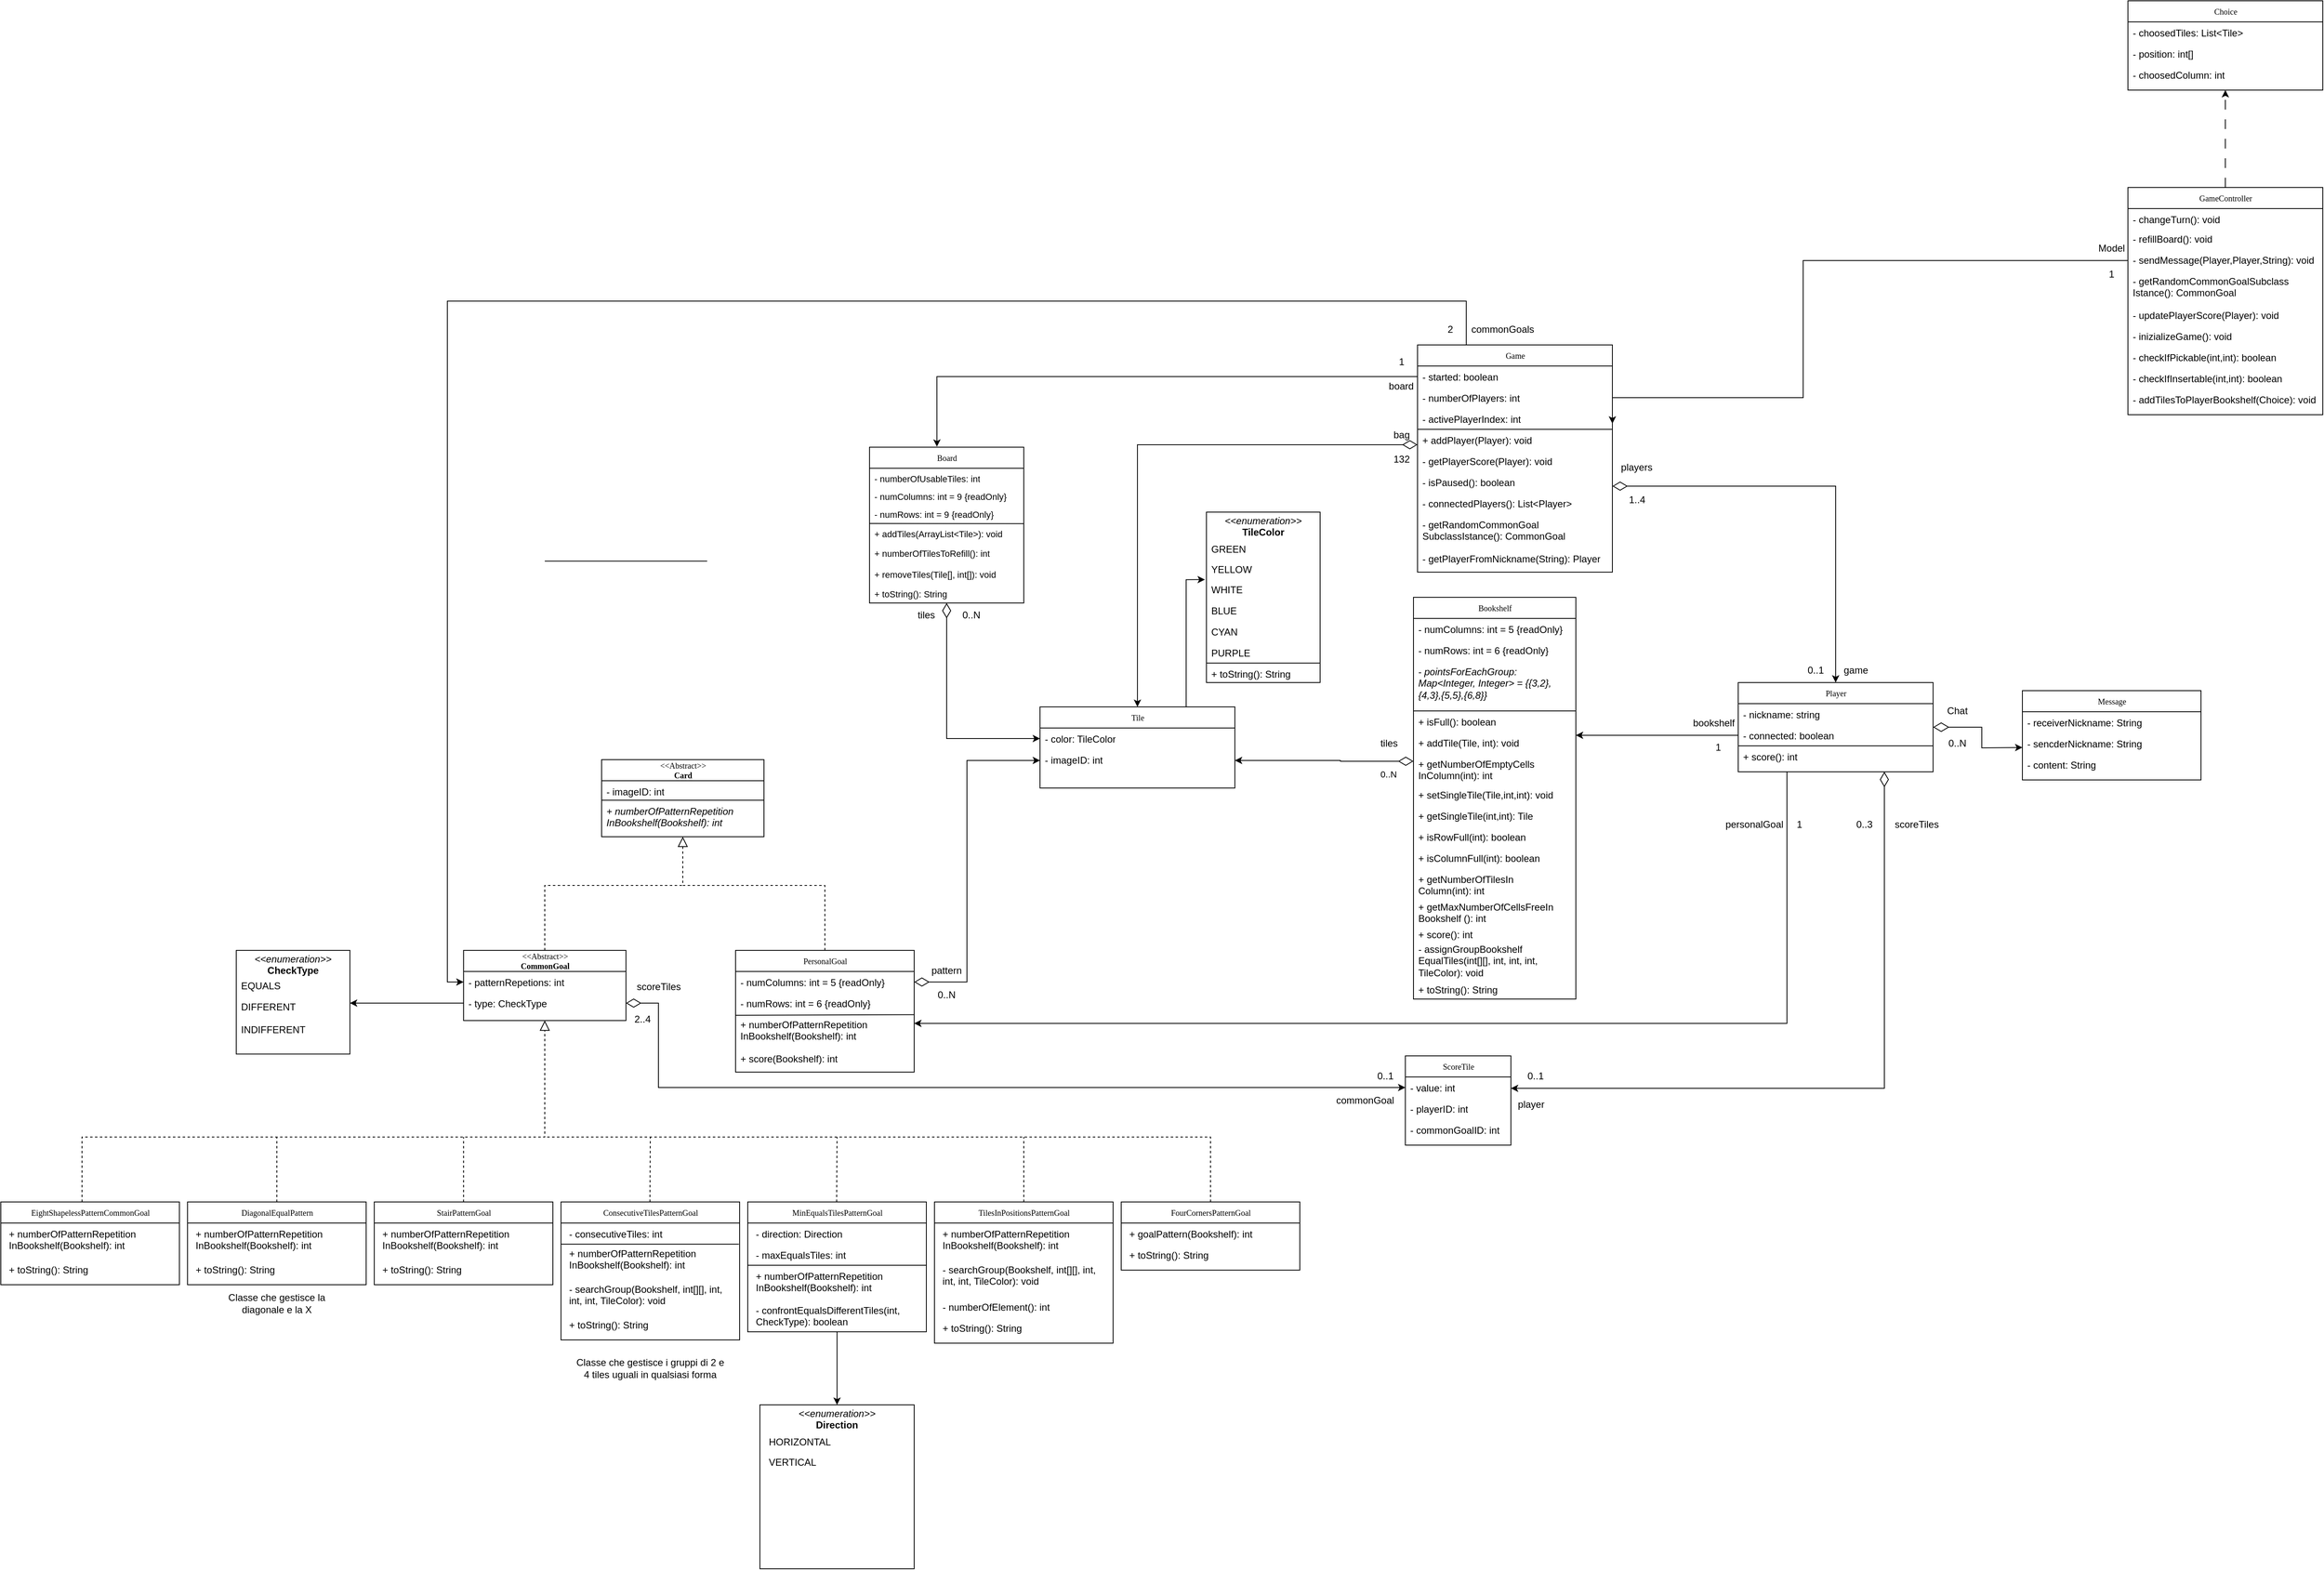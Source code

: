 <mxfile version="21.2.3" type="github">
  <diagram name="Page-1" id="c4acf3e9-155e-7222-9cf6-157b1a14988f">
    <mxGraphModel dx="2787" dy="1987" grid="1" gridSize="10" guides="1" tooltips="1" connect="1" arrows="1" fold="1" page="1" pageScale="1" pageWidth="850" pageHeight="1100" background="none" math="0" shadow="0">
      <root>
        <mxCell id="0" />
        <mxCell id="1" parent="0" />
        <mxCell id="6mkCIRbmMQfoTAYwDSCQ-61" value="" style="edgeStyle=orthogonalEdgeStyle;rounded=0;orthogonalLoop=1;jettySize=auto;html=1;endArrow=classic;endFill=1;startArrow=diamondThin;startFill=0;endSize=6;startSize=16;" parent="1" source="17acba5748e5396b-20" target="17acba5748e5396b-33" edge="1">
          <mxGeometry relative="1" as="geometry" />
        </mxCell>
        <mxCell id="17acba5748e5396b-20" value="Board" style="swimlane;html=1;fontStyle=0;childLayout=stackLayout;horizontal=1;startSize=26;fillColor=none;horizontalStack=0;resizeParent=1;resizeLast=0;collapsible=1;marginBottom=0;swimlaneFillColor=#ffffff;rounded=0;shadow=0;comic=0;labelBackgroundColor=none;strokeWidth=1;fontFamily=Verdana;fontSize=10;align=center;" parent="1" vertex="1">
          <mxGeometry x="30" y="90" width="190" height="192" as="geometry" />
        </mxCell>
        <mxCell id="XtxYPDcPfNEDLWMkmPID-65" value="- numberOfUsableTiles: int" style="text;html=1;strokeColor=none;fillColor=none;align=left;verticalAlign=top;spacingLeft=4;spacingRight=4;whiteSpace=wrap;overflow=hidden;rotatable=0;points=[[0,0.5],[1,0.5]];portConstraint=eastwest;fontSize=11;" parent="17acba5748e5396b-20" vertex="1">
          <mxGeometry y="26" width="190" height="22" as="geometry" />
        </mxCell>
        <mxCell id="ETVMtuT10l9wvVC2BpGE-5" value="- numColumns: int = 9 {readOnly}" style="text;html=1;strokeColor=none;fillColor=none;align=left;verticalAlign=top;spacingLeft=4;spacingRight=4;whiteSpace=wrap;overflow=hidden;rotatable=0;points=[[0,0.5],[1,0.5]];portConstraint=eastwest;fontSize=11;" parent="17acba5748e5396b-20" vertex="1">
          <mxGeometry y="48" width="190" height="22" as="geometry" />
        </mxCell>
        <mxCell id="ETVMtuT10l9wvVC2BpGE-6" value="- numRows: int = 9 {readOnly}" style="text;html=1;strokeColor=none;fillColor=none;align=left;verticalAlign=top;spacingLeft=4;spacingRight=4;whiteSpace=wrap;overflow=hidden;rotatable=0;points=[[0,0.5],[1,0.5]];portConstraint=eastwest;fontSize=11;" parent="17acba5748e5396b-20" vertex="1">
          <mxGeometry y="70" width="190" height="24" as="geometry" />
        </mxCell>
        <mxCell id="XtxYPDcPfNEDLWMkmPID-40" value="" style="endArrow=none;html=1;rounded=0;exitX=0.002;exitY=-0.016;exitDx=0;exitDy=0;exitPerimeter=0;" parent="17acba5748e5396b-20" edge="1">
          <mxGeometry width="50" height="50" relative="1" as="geometry">
            <mxPoint y="94" as="sourcePoint" />
            <mxPoint x="190" y="94.21" as="targetPoint" />
          </mxGeometry>
        </mxCell>
        <mxCell id="ETVMtuT10l9wvVC2BpGE-2" value="+ addTiles(ArrayList&amp;lt;Tile&amp;gt;): void" style="text;html=1;strokeColor=none;fillColor=none;align=left;verticalAlign=top;spacingLeft=4;spacingRight=4;whiteSpace=wrap;overflow=hidden;rotatable=0;points=[[0,0.5],[1,0.5]];portConstraint=eastwest;fontSize=11;" parent="17acba5748e5396b-20" vertex="1">
          <mxGeometry y="94" width="190" height="24" as="geometry" />
        </mxCell>
        <mxCell id="ETVMtuT10l9wvVC2BpGE-4" value="+ numberOfTilesToRefill(): int" style="text;html=1;strokeColor=none;fillColor=none;align=left;verticalAlign=top;spacingLeft=4;spacingRight=4;whiteSpace=wrap;overflow=hidden;rotatable=0;points=[[0,0.5],[1,0.5]];portConstraint=eastwest;fontSize=11;" parent="17acba5748e5396b-20" vertex="1">
          <mxGeometry y="118" width="190" height="26" as="geometry" />
        </mxCell>
        <mxCell id="ETVMtuT10l9wvVC2BpGE-3" value="+ removeTiles(Tile[], int[]): void" style="text;html=1;strokeColor=none;fillColor=none;align=left;verticalAlign=top;spacingLeft=4;spacingRight=4;whiteSpace=wrap;overflow=hidden;rotatable=0;points=[[0,0.5],[1,0.5]];portConstraint=eastwest;fontSize=11;" parent="17acba5748e5396b-20" vertex="1">
          <mxGeometry y="144" width="190" height="24" as="geometry" />
        </mxCell>
        <mxCell id="FcwqcfeG6PIgrdVunfL2-31" value="+ toString(): String" style="text;html=1;strokeColor=none;fillColor=none;align=left;verticalAlign=top;spacingLeft=4;spacingRight=4;whiteSpace=wrap;overflow=hidden;rotatable=0;points=[[0,0.5],[1,0.5]];portConstraint=eastwest;fontSize=11;" vertex="1" parent="17acba5748e5396b-20">
          <mxGeometry y="168" width="190" height="24" as="geometry" />
        </mxCell>
        <mxCell id="17acba5748e5396b-30" value="Tile" style="swimlane;html=1;fontStyle=0;childLayout=stackLayout;horizontal=1;startSize=26;fillColor=none;horizontalStack=0;resizeParent=1;resizeLast=0;collapsible=1;marginBottom=0;swimlaneFillColor=#ffffff;rounded=0;shadow=0;comic=0;labelBackgroundColor=none;strokeWidth=1;fontFamily=Verdana;fontSize=10;align=center;" parent="1" vertex="1">
          <mxGeometry x="240" y="410" width="240" height="100" as="geometry" />
        </mxCell>
        <mxCell id="17acba5748e5396b-33" value="- color: TileColor" style="text;html=1;strokeColor=none;fillColor=none;align=left;verticalAlign=top;spacingLeft=4;spacingRight=4;whiteSpace=wrap;overflow=hidden;rotatable=0;points=[[0,0.5],[1,0.5]];portConstraint=eastwest;" parent="17acba5748e5396b-30" vertex="1">
          <mxGeometry y="26" width="240" height="26" as="geometry" />
        </mxCell>
        <mxCell id="ETVMtuT10l9wvVC2BpGE-9" value="- imageID: int" style="text;html=1;strokeColor=none;fillColor=none;align=left;verticalAlign=top;spacingLeft=4;spacingRight=4;whiteSpace=wrap;overflow=hidden;rotatable=0;points=[[0,0.5],[1,0.5]];portConstraint=eastwest;" parent="17acba5748e5396b-30" vertex="1">
          <mxGeometry y="52" width="240" height="28" as="geometry" />
        </mxCell>
        <mxCell id="6mkCIRbmMQfoTAYwDSCQ-10" value="&lt;p style=&quot;margin:0px;margin-top:4px;text-align:center;&quot;&gt;&lt;i&gt;&amp;lt;&amp;lt;enumeration&amp;gt;&amp;gt;&lt;/i&gt;&lt;br&gt;&lt;b&gt;TileColor&lt;/b&gt;&lt;/p&gt;" style="verticalAlign=top;align=left;overflow=fill;fontSize=12;fontFamily=Helvetica;html=1;rounded=0;shadow=0;comic=0;labelBackgroundColor=none;strokeWidth=1" parent="1" vertex="1">
          <mxGeometry x="445" y="170" width="140" height="210" as="geometry" />
        </mxCell>
        <mxCell id="6mkCIRbmMQfoTAYwDSCQ-11" value="GREEN" style="text;html=1;strokeColor=none;fillColor=none;align=left;verticalAlign=top;spacingLeft=4;spacingRight=4;whiteSpace=wrap;overflow=hidden;rotatable=0;points=[[0,0.5],[1,0.5]];portConstraint=eastwest;" parent="1" vertex="1">
          <mxGeometry x="445" y="202" width="240" height="26" as="geometry" />
        </mxCell>
        <mxCell id="6mkCIRbmMQfoTAYwDSCQ-13" value="YELLOW" style="text;html=1;strokeColor=none;fillColor=none;align=left;verticalAlign=top;spacingLeft=4;spacingRight=4;whiteSpace=wrap;overflow=hidden;rotatable=0;points=[[0,0.5],[1,0.5]];portConstraint=eastwest;" parent="1" vertex="1">
          <mxGeometry x="445" y="227" width="240" height="26" as="geometry" />
        </mxCell>
        <mxCell id="6mkCIRbmMQfoTAYwDSCQ-14" value="WHITE" style="text;html=1;strokeColor=none;fillColor=none;align=left;verticalAlign=top;spacingLeft=4;spacingRight=4;whiteSpace=wrap;overflow=hidden;rotatable=0;points=[[0,0.5],[1,0.5]];portConstraint=eastwest;" parent="1" vertex="1">
          <mxGeometry x="445" y="252" width="240" height="26" as="geometry" />
        </mxCell>
        <mxCell id="6mkCIRbmMQfoTAYwDSCQ-15" value="BLUE" style="text;html=1;strokeColor=none;fillColor=none;align=left;verticalAlign=top;spacingLeft=4;spacingRight=4;whiteSpace=wrap;overflow=hidden;rotatable=0;points=[[0,0.5],[1,0.5]];portConstraint=eastwest;" parent="1" vertex="1">
          <mxGeometry x="445" y="278" width="240" height="26" as="geometry" />
        </mxCell>
        <mxCell id="6mkCIRbmMQfoTAYwDSCQ-18" value="ScoreTile" style="swimlane;html=1;fontStyle=0;childLayout=stackLayout;horizontal=1;startSize=26;fillColor=none;horizontalStack=0;resizeParent=1;resizeLast=0;collapsible=1;marginBottom=0;swimlaneFillColor=#ffffff;rounded=0;shadow=0;comic=0;labelBackgroundColor=none;strokeWidth=1;fontFamily=Verdana;fontSize=10;align=center;" parent="1" vertex="1">
          <mxGeometry x="690" y="840" width="130" height="110" as="geometry" />
        </mxCell>
        <mxCell id="6mkCIRbmMQfoTAYwDSCQ-19" value="- value: int" style="text;html=1;strokeColor=none;fillColor=none;align=left;verticalAlign=top;spacingLeft=4;spacingRight=4;whiteSpace=wrap;overflow=hidden;rotatable=0;points=[[0,0.5],[1,0.5]];portConstraint=eastwest;" parent="6mkCIRbmMQfoTAYwDSCQ-18" vertex="1">
          <mxGeometry y="26" width="130" height="26" as="geometry" />
        </mxCell>
        <mxCell id="FcwqcfeG6PIgrdVunfL2-63" value="- playerID: int" style="text;html=1;strokeColor=none;fillColor=none;align=left;verticalAlign=top;spacingLeft=4;spacingRight=4;whiteSpace=wrap;overflow=hidden;rotatable=0;points=[[0,0.5],[1,0.5]];portConstraint=eastwest;" vertex="1" parent="6mkCIRbmMQfoTAYwDSCQ-18">
          <mxGeometry y="52" width="130" height="26" as="geometry" />
        </mxCell>
        <mxCell id="FcwqcfeG6PIgrdVunfL2-64" value="- commonGoalID: int" style="text;html=1;strokeColor=none;fillColor=none;align=left;verticalAlign=top;spacingLeft=4;spacingRight=4;whiteSpace=wrap;overflow=hidden;rotatable=0;points=[[0,0.5],[1,0.5]];portConstraint=eastwest;" vertex="1" parent="6mkCIRbmMQfoTAYwDSCQ-18">
          <mxGeometry y="78" width="130" height="26" as="geometry" />
        </mxCell>
        <mxCell id="6mkCIRbmMQfoTAYwDSCQ-24" style="edgeStyle=orthogonalEdgeStyle;rounded=0;orthogonalLoop=1;jettySize=auto;html=1;entryX=-0.008;entryY=0.045;entryDx=0;entryDy=0;entryPerimeter=0;exitX=0.75;exitY=0;exitDx=0;exitDy=0;" parent="1" source="17acba5748e5396b-30" target="6mkCIRbmMQfoTAYwDSCQ-14" edge="1">
          <mxGeometry relative="1" as="geometry" />
        </mxCell>
        <mxCell id="6mkCIRbmMQfoTAYwDSCQ-37" style="edgeStyle=orthogonalEdgeStyle;rounded=0;orthogonalLoop=1;jettySize=auto;html=1;startArrow=diamondThin;startFill=0;endSize=6;startSize=16;endArrow=classic;endFill=1;entryX=1;entryY=0.5;entryDx=0;entryDy=0;exitX=0;exitY=0.5;exitDx=0;exitDy=0;" parent="1" target="ETVMtuT10l9wvVC2BpGE-9" edge="1">
          <mxGeometry relative="1" as="geometry">
            <mxPoint x="610" y="420" as="targetPoint" />
            <Array as="points">
              <mxPoint x="610" y="476" />
            </Array>
            <mxPoint x="700" y="477" as="sourcePoint" />
          </mxGeometry>
        </mxCell>
        <mxCell id="6mkCIRbmMQfoTAYwDSCQ-33" value="Bookshelf" style="swimlane;html=1;fontStyle=0;childLayout=stackLayout;horizontal=1;startSize=26;fillColor=none;horizontalStack=0;resizeParent=1;resizeLast=0;collapsible=1;marginBottom=0;swimlaneFillColor=#ffffff;rounded=0;shadow=0;comic=0;labelBackgroundColor=none;strokeWidth=1;fontFamily=Verdana;fontSize=10;align=center;strokeColor=default;" parent="1" vertex="1">
          <mxGeometry x="700" y="275" width="200" height="495" as="geometry" />
        </mxCell>
        <mxCell id="6mkCIRbmMQfoTAYwDSCQ-39" value="- numColumns: int = 5 {readOnly}" style="text;html=1;strokeColor=none;fillColor=none;align=left;verticalAlign=top;spacingLeft=4;spacingRight=4;whiteSpace=wrap;overflow=hidden;rotatable=0;points=[[0,0.5],[1,0.5]];portConstraint=eastwest;" parent="6mkCIRbmMQfoTAYwDSCQ-33" vertex="1">
          <mxGeometry y="26" width="200" height="26" as="geometry" />
        </mxCell>
        <mxCell id="6mkCIRbmMQfoTAYwDSCQ-40" value="- numRows: int = 6 {readOnly}" style="text;html=1;strokeColor=none;fillColor=none;align=left;verticalAlign=top;spacingLeft=4;spacingRight=4;whiteSpace=wrap;overflow=hidden;rotatable=0;points=[[0,0.5],[1,0.5]];portConstraint=eastwest;" parent="6mkCIRbmMQfoTAYwDSCQ-33" vertex="1">
          <mxGeometry y="52" width="200" height="26" as="geometry" />
        </mxCell>
        <mxCell id="FcwqcfeG6PIgrdVunfL2-54" value="- &lt;i&gt;pointsForEachGroup: Map&amp;lt;Integer, Integer&amp;gt; = {{3,2},{4,3},{5,5},{6,8}}&lt;/i&gt;" style="text;html=1;strokeColor=none;fillColor=none;align=left;verticalAlign=top;spacingLeft=4;spacingRight=4;whiteSpace=wrap;overflow=hidden;rotatable=0;points=[[0,0.5],[1,0.5]];portConstraint=eastwest;" vertex="1" parent="6mkCIRbmMQfoTAYwDSCQ-33">
          <mxGeometry y="78" width="200" height="62" as="geometry" />
        </mxCell>
        <mxCell id="XtxYPDcPfNEDLWMkmPID-58" value="" style="endArrow=none;html=1;rounded=0;entryX=0.998;entryY=0.005;entryDx=0;entryDy=0;entryPerimeter=0;" parent="6mkCIRbmMQfoTAYwDSCQ-33" edge="1">
          <mxGeometry width="50" height="50" relative="1" as="geometry">
            <mxPoint y="140" as="sourcePoint" />
            <mxPoint x="200" y="140" as="targetPoint" />
          </mxGeometry>
        </mxCell>
        <mxCell id="FcwqcfeG6PIgrdVunfL2-47" value="+ isFull(): boolean" style="text;html=1;strokeColor=none;fillColor=none;align=left;verticalAlign=top;spacingLeft=4;spacingRight=4;whiteSpace=wrap;overflow=hidden;rotatable=0;points=[[0,0.5],[1,0.5]];portConstraint=eastwest;" vertex="1" parent="6mkCIRbmMQfoTAYwDSCQ-33">
          <mxGeometry y="140" width="200" height="26" as="geometry" />
        </mxCell>
        <mxCell id="FcwqcfeG6PIgrdVunfL2-48" value="+ addTile(Tile, int): void" style="text;html=1;strokeColor=none;fillColor=none;align=left;verticalAlign=top;spacingLeft=4;spacingRight=4;whiteSpace=wrap;overflow=hidden;rotatable=0;points=[[0,0.5],[1,0.5]];portConstraint=eastwest;" vertex="1" parent="6mkCIRbmMQfoTAYwDSCQ-33">
          <mxGeometry y="166" width="200" height="26" as="geometry" />
        </mxCell>
        <mxCell id="FcwqcfeG6PIgrdVunfL2-49" value="+ getNumberOfEmptyCells&lt;br&gt;InColumn(int): int" style="text;html=1;strokeColor=none;fillColor=none;align=left;verticalAlign=top;spacingLeft=4;spacingRight=4;whiteSpace=wrap;overflow=hidden;rotatable=0;points=[[0,0.5],[1,0.5]];portConstraint=eastwest;" vertex="1" parent="6mkCIRbmMQfoTAYwDSCQ-33">
          <mxGeometry y="192" width="200" height="38" as="geometry" />
        </mxCell>
        <mxCell id="FcwqcfeG6PIgrdVunfL2-58" value="+ setSingleTile(Tile,int,int): void" style="text;html=1;strokeColor=none;fillColor=none;align=left;verticalAlign=top;spacingLeft=4;spacingRight=4;whiteSpace=wrap;overflow=hidden;rotatable=0;points=[[0,0.5],[1,0.5]];portConstraint=eastwest;" vertex="1" parent="6mkCIRbmMQfoTAYwDSCQ-33">
          <mxGeometry y="230" width="200" height="26" as="geometry" />
        </mxCell>
        <mxCell id="FcwqcfeG6PIgrdVunfL2-50" value="+ getSingleTile(int,int): Tile" style="text;html=1;strokeColor=none;fillColor=none;align=left;verticalAlign=top;spacingLeft=4;spacingRight=4;whiteSpace=wrap;overflow=hidden;rotatable=0;points=[[0,0.5],[1,0.5]];portConstraint=eastwest;" vertex="1" parent="6mkCIRbmMQfoTAYwDSCQ-33">
          <mxGeometry y="256" width="200" height="26" as="geometry" />
        </mxCell>
        <mxCell id="FcwqcfeG6PIgrdVunfL2-52" value="+ isRowFull(int): boolean" style="text;html=1;strokeColor=none;fillColor=none;align=left;verticalAlign=top;spacingLeft=4;spacingRight=4;whiteSpace=wrap;overflow=hidden;rotatable=0;points=[[0,0.5],[1,0.5]];portConstraint=eastwest;" vertex="1" parent="6mkCIRbmMQfoTAYwDSCQ-33">
          <mxGeometry y="282" width="200" height="26" as="geometry" />
        </mxCell>
        <mxCell id="FcwqcfeG6PIgrdVunfL2-53" value="+ isColumnFull(int): boolean" style="text;html=1;strokeColor=none;fillColor=none;align=left;verticalAlign=top;spacingLeft=4;spacingRight=4;whiteSpace=wrap;overflow=hidden;rotatable=0;points=[[0,0.5],[1,0.5]];portConstraint=eastwest;" vertex="1" parent="6mkCIRbmMQfoTAYwDSCQ-33">
          <mxGeometry y="308" width="200" height="26" as="geometry" />
        </mxCell>
        <mxCell id="FcwqcfeG6PIgrdVunfL2-51" value="+ getNumberOfTilesIn&lt;br&gt;Column(int): int" style="text;html=1;strokeColor=none;fillColor=none;align=left;verticalAlign=top;spacingLeft=4;spacingRight=4;whiteSpace=wrap;overflow=hidden;rotatable=0;points=[[0,0.5],[1,0.5]];portConstraint=eastwest;" vertex="1" parent="6mkCIRbmMQfoTAYwDSCQ-33">
          <mxGeometry y="334" width="200" height="34" as="geometry" />
        </mxCell>
        <mxCell id="FcwqcfeG6PIgrdVunfL2-59" value="+ getMaxNumberOfCellsFreeIn&lt;br&gt;Bookshelf (): int" style="text;html=1;strokeColor=none;fillColor=none;align=left;verticalAlign=top;spacingLeft=4;spacingRight=4;whiteSpace=wrap;overflow=hidden;rotatable=0;points=[[0,0.5],[1,0.5]];portConstraint=eastwest;" vertex="1" parent="6mkCIRbmMQfoTAYwDSCQ-33">
          <mxGeometry y="368" width="200" height="34" as="geometry" />
        </mxCell>
        <mxCell id="FcwqcfeG6PIgrdVunfL2-60" value="+ score(): int" style="text;html=1;strokeColor=none;fillColor=none;align=left;verticalAlign=top;spacingLeft=4;spacingRight=4;whiteSpace=wrap;overflow=hidden;rotatable=0;points=[[0,0.5],[1,0.5]];portConstraint=eastwest;" vertex="1" parent="6mkCIRbmMQfoTAYwDSCQ-33">
          <mxGeometry y="402" width="200" height="18" as="geometry" />
        </mxCell>
        <mxCell id="FcwqcfeG6PIgrdVunfL2-61" value="- assignGroupBookshelf&lt;br&gt;EqualTiles(int[][], int, int, int, TileColor): void" style="text;html=1;strokeColor=none;fillColor=none;align=left;verticalAlign=top;spacingLeft=4;spacingRight=4;whiteSpace=wrap;overflow=hidden;rotatable=0;points=[[0,0.5],[1,0.5]];portConstraint=eastwest;" vertex="1" parent="6mkCIRbmMQfoTAYwDSCQ-33">
          <mxGeometry y="420" width="200" height="50" as="geometry" />
        </mxCell>
        <mxCell id="FcwqcfeG6PIgrdVunfL2-62" value="+ toString(): String" style="text;html=1;strokeColor=none;fillColor=none;align=left;verticalAlign=top;spacingLeft=4;spacingRight=4;whiteSpace=wrap;overflow=hidden;rotatable=0;points=[[0,0.5],[1,0.5]];portConstraint=eastwest;" vertex="1" parent="6mkCIRbmMQfoTAYwDSCQ-33">
          <mxGeometry y="470" width="200" height="20" as="geometry" />
        </mxCell>
        <mxCell id="6mkCIRbmMQfoTAYwDSCQ-38" value="0..N" style="edgeLabel;html=1;align=center;verticalAlign=middle;resizable=0;points=[];" parent="1" vertex="1" connectable="0">
          <mxGeometry x="609.996" y="499.999" as="geometry">
            <mxPoint x="59" y="-7" as="offset" />
          </mxGeometry>
        </mxCell>
        <mxCell id="6mkCIRbmMQfoTAYwDSCQ-57" style="edgeStyle=orthogonalEdgeStyle;rounded=0;orthogonalLoop=1;jettySize=auto;html=1;startArrow=diamondThin;startFill=0;endSize=6;startSize=16;exitX=1;exitY=0.5;exitDx=0;exitDy=0;entryX=0;entryY=0.5;entryDx=0;entryDy=0;" parent="1" source="XtxYPDcPfNEDLWMkmPID-49" target="6mkCIRbmMQfoTAYwDSCQ-19" edge="1">
          <mxGeometry relative="1" as="geometry">
            <mxPoint x="680" y="990" as="targetPoint" />
            <Array as="points">
              <mxPoint x="-230" y="775" />
              <mxPoint x="-230" y="879" />
            </Array>
          </mxGeometry>
        </mxCell>
        <mxCell id="XtxYPDcPfNEDLWMkmPID-54" style="edgeStyle=orthogonalEdgeStyle;rounded=0;orthogonalLoop=1;jettySize=auto;html=1;exitX=0;exitY=0.5;exitDx=0;exitDy=0;" parent="1" source="XtxYPDcPfNEDLWMkmPID-49" edge="1">
          <mxGeometry relative="1" as="geometry">
            <Array as="points">
              <mxPoint x="-590" y="775" />
              <mxPoint x="-590" y="775" />
            </Array>
            <mxPoint x="420" y="1000" as="sourcePoint" />
            <mxPoint x="-610" y="775" as="targetPoint" />
          </mxGeometry>
        </mxCell>
        <mxCell id="x2eGTTG-zAIdovQSOwKP-47" style="edgeStyle=orthogonalEdgeStyle;rounded=0;orthogonalLoop=1;jettySize=auto;html=1;endArrow=none;endFill=0;dashed=1;" parent="1" source="6mkCIRbmMQfoTAYwDSCQ-43" edge="1">
          <mxGeometry relative="1" as="geometry">
            <mxPoint x="-200" y="630" as="targetPoint" />
            <Array as="points">
              <mxPoint x="-370" y="630" />
            </Array>
          </mxGeometry>
        </mxCell>
        <mxCell id="6mkCIRbmMQfoTAYwDSCQ-43" value="&amp;lt;&amp;lt;Abstract&amp;gt;&amp;gt;&lt;br&gt;&lt;b&gt;CommonGoal&lt;/b&gt;" style="swimlane;html=1;fontStyle=0;childLayout=stackLayout;horizontal=1;startSize=26;fillColor=none;horizontalStack=0;resizeParent=1;resizeLast=0;collapsible=1;marginBottom=0;swimlaneFillColor=#ffffff;rounded=0;shadow=0;comic=0;labelBackgroundColor=none;strokeWidth=1;fontFamily=Verdana;fontSize=10;align=center;" parent="1" vertex="1">
          <mxGeometry x="-470" y="710" width="200" height="86.5" as="geometry" />
        </mxCell>
        <mxCell id="6mkCIRbmMQfoTAYwDSCQ-44" value="- patternRepetions: int" style="text;html=1;strokeColor=none;fillColor=none;align=left;verticalAlign=top;spacingLeft=4;spacingRight=4;whiteSpace=wrap;overflow=hidden;rotatable=0;points=[[0,0.5],[1,0.5]];portConstraint=eastwest;" parent="6mkCIRbmMQfoTAYwDSCQ-43" vertex="1">
          <mxGeometry y="26" width="200" height="26" as="geometry" />
        </mxCell>
        <mxCell id="XtxYPDcPfNEDLWMkmPID-49" value="- type: CheckType" style="text;html=1;strokeColor=none;fillColor=none;align=left;verticalAlign=top;spacingLeft=4;spacingRight=4;whiteSpace=wrap;overflow=hidden;rotatable=0;points=[[0,0.5],[1,0.5]];portConstraint=eastwest;" parent="6mkCIRbmMQfoTAYwDSCQ-43" vertex="1">
          <mxGeometry y="52" width="200" height="26" as="geometry" />
        </mxCell>
        <mxCell id="6mkCIRbmMQfoTAYwDSCQ-59" style="edgeStyle=orthogonalEdgeStyle;rounded=0;orthogonalLoop=1;jettySize=auto;html=1;dashed=1;endArrow=block;endFill=0;endSize=10;entryX=0.5;entryY=1;entryDx=0;entryDy=0;" parent="1" source="6mkCIRbmMQfoTAYwDSCQ-51" target="ETVMtuT10l9wvVC2BpGE-47" edge="1">
          <mxGeometry relative="1" as="geometry">
            <mxPoint x="-200" y="580" as="targetPoint" />
            <Array as="points">
              <mxPoint x="-25" y="630" />
              <mxPoint x="-200" y="630" />
            </Array>
          </mxGeometry>
        </mxCell>
        <mxCell id="ETVMtuT10l9wvVC2BpGE-56" style="edgeStyle=orthogonalEdgeStyle;rounded=0;orthogonalLoop=1;jettySize=auto;html=1;entryX=0;entryY=0.5;entryDx=0;entryDy=0;startArrow=diamondThin;startFill=0;startSize=16;exitX=1;exitY=0.5;exitDx=0;exitDy=0;" parent="1" source="ETVMtuT10l9wvVC2BpGE-52" target="ETVMtuT10l9wvVC2BpGE-9" edge="1">
          <mxGeometry relative="1" as="geometry">
            <Array as="points">
              <mxPoint x="150" y="749" />
              <mxPoint x="150" y="476" />
            </Array>
          </mxGeometry>
        </mxCell>
        <mxCell id="6mkCIRbmMQfoTAYwDSCQ-51" value="PersonalGoal" style="swimlane;html=1;fontStyle=0;childLayout=stackLayout;horizontal=1;startSize=26;fillColor=none;horizontalStack=0;resizeParent=1;resizeLast=0;collapsible=1;marginBottom=0;swimlaneFillColor=#ffffff;rounded=0;shadow=0;comic=0;labelBackgroundColor=none;strokeWidth=1;fontFamily=Verdana;fontSize=10;align=center;" parent="1" vertex="1">
          <mxGeometry x="-135" y="710" width="220" height="150" as="geometry" />
        </mxCell>
        <mxCell id="ETVMtuT10l9wvVC2BpGE-52" value="- numColumns: int = 5 {readOnly}" style="text;html=1;strokeColor=none;fillColor=none;align=left;verticalAlign=top;spacingLeft=4;spacingRight=4;whiteSpace=wrap;overflow=hidden;rotatable=0;points=[[0,0.5],[1,0.5]];portConstraint=eastwest;" parent="6mkCIRbmMQfoTAYwDSCQ-51" vertex="1">
          <mxGeometry y="26" width="220" height="26" as="geometry" />
        </mxCell>
        <mxCell id="ETVMtuT10l9wvVC2BpGE-53" value="- numRows: int = 6 {readOnly}" style="text;html=1;strokeColor=none;fillColor=none;align=left;verticalAlign=top;spacingLeft=4;spacingRight=4;whiteSpace=wrap;overflow=hidden;rotatable=0;points=[[0,0.5],[1,0.5]];portConstraint=eastwest;" parent="6mkCIRbmMQfoTAYwDSCQ-51" vertex="1">
          <mxGeometry y="52" width="220" height="26" as="geometry" />
        </mxCell>
        <mxCell id="ETVMtuT10l9wvVC2BpGE-10" value="" style="endArrow=none;html=1;rounded=0;entryX=1.001;entryY=1.046;entryDx=0;entryDy=0;entryPerimeter=0;" parent="6mkCIRbmMQfoTAYwDSCQ-51" target="ETVMtuT10l9wvVC2BpGE-53" edge="1">
          <mxGeometry width="50" height="50" relative="1" as="geometry">
            <mxPoint y="80" as="sourcePoint" />
            <mxPoint x="200" y="80" as="targetPoint" />
          </mxGeometry>
        </mxCell>
        <mxCell id="ETVMtuT10l9wvVC2BpGE-59" value="+ numberOfPatternRepetition&lt;br&gt;InBookshelf(Bookshelf): int" style="text;html=1;strokeColor=none;fillColor=none;align=left;verticalAlign=top;spacingLeft=4;spacingRight=4;whiteSpace=wrap;overflow=hidden;rotatable=0;points=[[0,0.5],[1,0.5]];portConstraint=eastwest;" parent="6mkCIRbmMQfoTAYwDSCQ-51" vertex="1">
          <mxGeometry y="78" width="220" height="42" as="geometry" />
        </mxCell>
        <mxCell id="ETVMtuT10l9wvVC2BpGE-60" value="+ score(Bookshelf): int" style="text;html=1;strokeColor=none;fillColor=none;align=left;verticalAlign=top;spacingLeft=4;spacingRight=4;whiteSpace=wrap;overflow=hidden;rotatable=0;points=[[0,0.5],[1,0.5]];portConstraint=eastwest;" parent="6mkCIRbmMQfoTAYwDSCQ-51" vertex="1">
          <mxGeometry y="120" width="220" height="26" as="geometry" />
        </mxCell>
        <mxCell id="6mkCIRbmMQfoTAYwDSCQ-54" value="2..4" style="text;html=1;align=center;verticalAlign=middle;resizable=0;points=[];autosize=1;strokeColor=none;fillColor=none;" parent="1" vertex="1">
          <mxGeometry x="-270" y="780" width="40" height="30" as="geometry" />
        </mxCell>
        <mxCell id="6mkCIRbmMQfoTAYwDSCQ-62" value="0..N" style="text;html=1;align=center;verticalAlign=middle;resizable=0;points=[];autosize=1;strokeColor=none;fillColor=none;" parent="1" vertex="1">
          <mxGeometry x="130" y="282" width="50" height="30" as="geometry" />
        </mxCell>
        <mxCell id="6mkCIRbmMQfoTAYwDSCQ-69" style="edgeStyle=orthogonalEdgeStyle;rounded=0;orthogonalLoop=1;jettySize=auto;html=1;startArrow=diamondThin;startFill=0;endArrow=classic;endFill=1;startSize=16;endSize=6;exitX=0.75;exitY=1;exitDx=0;exitDy=0;" parent="1" source="6mkCIRbmMQfoTAYwDSCQ-64" edge="1">
          <mxGeometry relative="1" as="geometry">
            <mxPoint x="820" y="880" as="targetPoint" />
            <mxPoint x="1290" y="550" as="sourcePoint" />
            <Array as="points">
              <mxPoint x="1280" y="880" />
            </Array>
          </mxGeometry>
        </mxCell>
        <mxCell id="6mkCIRbmMQfoTAYwDSCQ-79" style="edgeStyle=orthogonalEdgeStyle;rounded=0;orthogonalLoop=1;jettySize=auto;html=1;targetPerimeterSpacing=0;sourcePerimeterSpacing=0;exitX=0.25;exitY=1;exitDx=0;exitDy=0;" parent="1" source="6mkCIRbmMQfoTAYwDSCQ-64" edge="1">
          <mxGeometry relative="1" as="geometry">
            <Array as="points">
              <mxPoint x="1160" y="800" />
              <mxPoint x="85" y="800" />
            </Array>
            <mxPoint x="1080" y="540" as="sourcePoint" />
            <mxPoint x="85" y="800" as="targetPoint" />
          </mxGeometry>
        </mxCell>
        <mxCell id="x2eGTTG-zAIdovQSOwKP-17" style="edgeStyle=orthogonalEdgeStyle;rounded=0;orthogonalLoop=1;jettySize=auto;html=1;startArrow=diamondThin;startFill=0;targetPerimeterSpacing=0;strokeWidth=1;startSize=17;" parent="1" source="6mkCIRbmMQfoTAYwDSCQ-64" edge="1">
          <mxGeometry relative="1" as="geometry">
            <mxPoint x="1450" y="460" as="targetPoint" />
          </mxGeometry>
        </mxCell>
        <mxCell id="6mkCIRbmMQfoTAYwDSCQ-64" value="Player" style="swimlane;html=1;fontStyle=0;childLayout=stackLayout;horizontal=1;startSize=26;fillColor=none;horizontalStack=0;resizeParent=1;resizeLast=0;collapsible=1;marginBottom=0;swimlaneFillColor=#ffffff;rounded=0;shadow=0;comic=0;labelBackgroundColor=none;strokeWidth=1;fontFamily=Verdana;fontSize=10;align=center;" parent="1" vertex="1">
          <mxGeometry x="1100" y="380" width="240" height="110" as="geometry" />
        </mxCell>
        <mxCell id="6mkCIRbmMQfoTAYwDSCQ-65" value="- nickname: string" style="text;html=1;strokeColor=none;fillColor=none;align=left;verticalAlign=top;spacingLeft=4;spacingRight=4;whiteSpace=wrap;overflow=hidden;rotatable=0;points=[[0,0.5],[1,0.5]];portConstraint=eastwest;" parent="6mkCIRbmMQfoTAYwDSCQ-64" vertex="1">
          <mxGeometry y="26" width="240" height="26" as="geometry" />
        </mxCell>
        <mxCell id="XtxYPDcPfNEDLWMkmPID-10" value="- connected: boolean" style="text;html=1;strokeColor=none;fillColor=none;align=left;verticalAlign=top;spacingLeft=4;spacingRight=4;whiteSpace=wrap;overflow=hidden;rotatable=0;points=[[0,0.5],[1,0.5]];portConstraint=eastwest;" parent="6mkCIRbmMQfoTAYwDSCQ-64" vertex="1">
          <mxGeometry y="52" width="240" height="26" as="geometry" />
        </mxCell>
        <mxCell id="XtxYPDcPfNEDLWMkmPID-38" value="" style="endArrow=none;html=1;rounded=0;entryX=1.002;entryY=-0.016;entryDx=0;entryDy=0;entryPerimeter=0;exitX=0.002;exitY=-0.016;exitDx=0;exitDy=0;exitPerimeter=0;" parent="6mkCIRbmMQfoTAYwDSCQ-64" edge="1">
          <mxGeometry width="50" height="50" relative="1" as="geometry">
            <mxPoint x="-2.092e-13" y="78.004" as="sourcePoint" />
            <mxPoint x="240.0" y="78.004" as="targetPoint" />
          </mxGeometry>
        </mxCell>
        <mxCell id="ETVMtuT10l9wvVC2BpGE-29" value="+ score(): int" style="text;html=1;strokeColor=none;fillColor=none;align=left;verticalAlign=top;spacingLeft=4;spacingRight=4;whiteSpace=wrap;overflow=hidden;rotatable=0;points=[[0,0.5],[1,0.5]];portConstraint=eastwest;" parent="6mkCIRbmMQfoTAYwDSCQ-64" vertex="1">
          <mxGeometry y="78" width="240" height="26" as="geometry" />
        </mxCell>
        <mxCell id="6mkCIRbmMQfoTAYwDSCQ-70" value="0..3" style="text;html=1;align=center;verticalAlign=middle;resizable=0;points=[];autosize=1;strokeColor=none;fillColor=none;" parent="1" vertex="1">
          <mxGeometry x="1235" y="540" width="40" height="30" as="geometry" />
        </mxCell>
        <mxCell id="6mkCIRbmMQfoTAYwDSCQ-74" value="1" style="text;html=1;align=center;verticalAlign=middle;resizable=0;points=[];autosize=1;strokeColor=none;fillColor=none;" parent="1" vertex="1">
          <mxGeometry x="1060" y="445" width="30" height="30" as="geometry" />
        </mxCell>
        <mxCell id="6mkCIRbmMQfoTAYwDSCQ-75" style="edgeStyle=orthogonalEdgeStyle;rounded=0;orthogonalLoop=1;jettySize=auto;html=1;startArrow=none;startFill=0;exitX=0;exitY=0.5;exitDx=0;exitDy=0;entryX=1;entryY=0.269;entryDx=0;entryDy=0;entryPerimeter=0;" parent="1" source="XtxYPDcPfNEDLWMkmPID-10" edge="1">
          <mxGeometry relative="1" as="geometry">
            <mxPoint x="890" y="810" as="sourcePoint" />
            <Array as="points" />
            <mxPoint x="900" y="444.994" as="targetPoint" />
          </mxGeometry>
        </mxCell>
        <mxCell id="6mkCIRbmMQfoTAYwDSCQ-78" value="2" style="text;html=1;align=center;verticalAlign=middle;resizable=0;points=[];autosize=1;strokeColor=none;fillColor=none;" parent="1" vertex="1">
          <mxGeometry x="730" y="-70" width="30" height="30" as="geometry" />
        </mxCell>
        <mxCell id="6mkCIRbmMQfoTAYwDSCQ-80" value="1" style="text;html=1;align=center;verticalAlign=middle;resizable=0;points=[];autosize=1;strokeColor=none;fillColor=none;" parent="1" vertex="1">
          <mxGeometry x="1160" y="540" width="30" height="30" as="geometry" />
        </mxCell>
        <mxCell id="XtxYPDcPfNEDLWMkmPID-11" style="edgeStyle=orthogonalEdgeStyle;rounded=0;orthogonalLoop=1;jettySize=auto;html=1;entryX=0.437;entryY=-0.003;entryDx=0;entryDy=0;entryPerimeter=0;exitX=0;exitY=0.5;exitDx=0;exitDy=0;" parent="1" target="17acba5748e5396b-20" edge="1">
          <mxGeometry relative="1" as="geometry">
            <Array as="points">
              <mxPoint x="113" y="3" />
            </Array>
            <mxPoint x="705" y="3" as="sourcePoint" />
          </mxGeometry>
        </mxCell>
        <mxCell id="XtxYPDcPfNEDLWMkmPID-18" style="edgeStyle=orthogonalEdgeStyle;rounded=0;orthogonalLoop=1;jettySize=auto;html=1;startArrow=diamondThin;startFill=0;targetPerimeterSpacing=0;sourcePerimeterSpacing=0;startSize=16;exitX=0;exitY=0.5;exitDx=0;exitDy=0;entryX=0.5;entryY=0;entryDx=0;entryDy=0;" parent="1" target="17acba5748e5396b-30" edge="1">
          <mxGeometry relative="1" as="geometry">
            <mxPoint x="330" y="320" as="targetPoint" />
            <Array as="points">
              <mxPoint x="360" y="87" />
            </Array>
            <mxPoint x="705" y="87" as="sourcePoint" />
          </mxGeometry>
        </mxCell>
        <mxCell id="ETVMtuT10l9wvVC2BpGE-33" style="edgeStyle=orthogonalEdgeStyle;rounded=0;orthogonalLoop=1;jettySize=auto;html=1;startArrow=diamondThin;startFill=0;endArrow=classic;endFill=1;startSize=16;endSize=6;entryX=0.5;entryY=0;entryDx=0;entryDy=0;" parent="1" source="FcwqcfeG6PIgrdVunfL2-22" target="6mkCIRbmMQfoTAYwDSCQ-64" edge="1">
          <mxGeometry relative="1" as="geometry">
            <Array as="points">
              <mxPoint x="1220" y="138" />
            </Array>
            <mxPoint x="980" y="200" as="sourcePoint" />
            <mxPoint x="850" y="400" as="targetPoint" />
          </mxGeometry>
        </mxCell>
        <mxCell id="x2eGTTG-zAIdovQSOwKP-48" style="edgeStyle=orthogonalEdgeStyle;rounded=0;orthogonalLoop=1;jettySize=auto;html=1;entryX=0;entryY=0.5;entryDx=0;entryDy=0;exitX=0.25;exitY=0;exitDx=0;exitDy=0;" parent="1" source="XtxYPDcPfNEDLWMkmPID-1" target="6mkCIRbmMQfoTAYwDSCQ-44" edge="1">
          <mxGeometry relative="1" as="geometry">
            <Array as="points">
              <mxPoint x="765" y="-90" />
              <mxPoint x="-490" y="-90" />
              <mxPoint x="-490" y="749" />
            </Array>
          </mxGeometry>
        </mxCell>
        <mxCell id="XtxYPDcPfNEDLWMkmPID-1" value="Game" style="swimlane;html=1;fontStyle=0;childLayout=stackLayout;horizontal=1;startSize=26;fillColor=none;horizontalStack=0;resizeParent=1;resizeLast=0;collapsible=1;marginBottom=0;swimlaneFillColor=#ffffff;rounded=0;shadow=0;comic=0;labelBackgroundColor=none;strokeWidth=1;fontFamily=Verdana;fontSize=10;align=center;strokeColor=default;container=0;" parent="1" vertex="1">
          <mxGeometry x="705" y="-36" width="240" height="280" as="geometry" />
        </mxCell>
        <mxCell id="FcwqcfeG6PIgrdVunfL2-15" value="- started: boolean" style="text;html=1;strokeColor=none;fillColor=none;align=left;verticalAlign=top;spacingLeft=4;spacingRight=4;whiteSpace=wrap;overflow=hidden;rotatable=0;points=[[0,0.5],[1,0.5]];portConstraint=eastwest;" vertex="1" parent="XtxYPDcPfNEDLWMkmPID-1">
          <mxGeometry y="26" width="240" height="26" as="geometry" />
        </mxCell>
        <mxCell id="FcwqcfeG6PIgrdVunfL2-17" value="- numberOfPlayers: int" style="text;html=1;strokeColor=none;fillColor=none;align=left;verticalAlign=top;spacingLeft=4;spacingRight=4;whiteSpace=wrap;overflow=hidden;rotatable=0;points=[[0,0.5],[1,0.5]];portConstraint=eastwest;" vertex="1" parent="XtxYPDcPfNEDLWMkmPID-1">
          <mxGeometry y="52" width="240" height="26" as="geometry" />
        </mxCell>
        <mxCell id="FcwqcfeG6PIgrdVunfL2-18" value="- activePlayerIndex: int" style="text;html=1;strokeColor=none;fillColor=none;align=left;verticalAlign=top;spacingLeft=4;spacingRight=4;whiteSpace=wrap;overflow=hidden;rotatable=0;points=[[0,0.5],[1,0.5]];portConstraint=eastwest;" vertex="1" parent="XtxYPDcPfNEDLWMkmPID-1">
          <mxGeometry y="78" width="240" height="26" as="geometry" />
        </mxCell>
        <mxCell id="XtxYPDcPfNEDLWMkmPID-5" value="" style="endArrow=none;html=1;rounded=0;" parent="XtxYPDcPfNEDLWMkmPID-1" edge="1">
          <mxGeometry width="50" height="50" relative="1" as="geometry">
            <mxPoint y="104.0" as="sourcePoint" />
            <mxPoint x="240" y="104.0" as="targetPoint" />
          </mxGeometry>
        </mxCell>
        <mxCell id="FcwqcfeG6PIgrdVunfL2-20" value="+ addPlayer(Player): void" style="text;html=1;strokeColor=none;fillColor=none;align=left;verticalAlign=top;spacingLeft=4;spacingRight=4;whiteSpace=wrap;overflow=hidden;rotatable=0;points=[[0,0.5],[1,0.5]];portConstraint=eastwest;" vertex="1" parent="XtxYPDcPfNEDLWMkmPID-1">
          <mxGeometry y="104" width="240" height="26" as="geometry" />
        </mxCell>
        <mxCell id="FcwqcfeG6PIgrdVunfL2-21" value="- getPlayerScore(Player): void" style="text;html=1;strokeColor=none;fillColor=none;align=left;verticalAlign=top;spacingLeft=4;spacingRight=4;whiteSpace=wrap;overflow=hidden;rotatable=0;points=[[0,0.5],[1,0.5]];portConstraint=eastwest;" vertex="1" parent="XtxYPDcPfNEDLWMkmPID-1">
          <mxGeometry y="130" width="240" height="26" as="geometry" />
        </mxCell>
        <mxCell id="FcwqcfeG6PIgrdVunfL2-22" value="- isPaused(): boolean" style="text;html=1;strokeColor=none;fillColor=none;align=left;verticalAlign=top;spacingLeft=4;spacingRight=4;whiteSpace=wrap;overflow=hidden;rotatable=0;points=[[0,0.5],[1,0.5]];portConstraint=eastwest;" vertex="1" parent="XtxYPDcPfNEDLWMkmPID-1">
          <mxGeometry y="156" width="240" height="26" as="geometry" />
        </mxCell>
        <mxCell id="FcwqcfeG6PIgrdVunfL2-23" value="- connectedPlayers(): List&amp;lt;Player&amp;gt;" style="text;html=1;strokeColor=none;fillColor=none;align=left;verticalAlign=top;spacingLeft=4;spacingRight=4;whiteSpace=wrap;overflow=hidden;rotatable=0;points=[[0,0.5],[1,0.5]];portConstraint=eastwest;" vertex="1" parent="XtxYPDcPfNEDLWMkmPID-1">
          <mxGeometry y="182" width="240" height="26" as="geometry" />
        </mxCell>
        <mxCell id="FcwqcfeG6PIgrdVunfL2-24" value="- getRandomCommonGoal&lt;br&gt;SubclassIstance(): CommonGoal" style="text;html=1;strokeColor=none;fillColor=none;align=left;verticalAlign=top;spacingLeft=4;spacingRight=4;whiteSpace=wrap;overflow=hidden;rotatable=0;points=[[0,0.5],[1,0.5]];portConstraint=eastwest;" vertex="1" parent="XtxYPDcPfNEDLWMkmPID-1">
          <mxGeometry y="208" width="240" height="42" as="geometry" />
        </mxCell>
        <mxCell id="FcwqcfeG6PIgrdVunfL2-25" value="- getPlayerFromNickname(String): Player" style="text;html=1;strokeColor=none;fillColor=none;align=left;verticalAlign=top;spacingLeft=4;spacingRight=4;whiteSpace=wrap;overflow=hidden;rotatable=0;points=[[0,0.5],[1,0.5]];portConstraint=eastwest;" vertex="1" parent="XtxYPDcPfNEDLWMkmPID-1">
          <mxGeometry y="250" width="240" height="30" as="geometry" />
        </mxCell>
        <mxCell id="XtxYPDcPfNEDLWMkmPID-9" value="1..4" style="text;html=1;align=center;verticalAlign=middle;resizable=0;points=[];autosize=1;strokeColor=none;fillColor=none;" parent="1" vertex="1">
          <mxGeometry x="955" y="140" width="40" height="30" as="geometry" />
        </mxCell>
        <mxCell id="XtxYPDcPfNEDLWMkmPID-12" value="1" style="text;html=1;align=center;verticalAlign=middle;resizable=0;points=[];autosize=1;strokeColor=none;fillColor=none;" parent="1" vertex="1">
          <mxGeometry x="670" y="-30" width="30" height="30" as="geometry" />
        </mxCell>
        <mxCell id="XtxYPDcPfNEDLWMkmPID-21" value="132" style="text;html=1;align=center;verticalAlign=middle;resizable=0;points=[];autosize=1;strokeColor=none;fillColor=none;" parent="1" vertex="1">
          <mxGeometry x="665" y="90" width="40" height="30" as="geometry" />
        </mxCell>
        <mxCell id="XtxYPDcPfNEDLWMkmPID-22" value="bag" style="text;html=1;align=center;verticalAlign=middle;resizable=0;points=[];autosize=1;strokeColor=none;fillColor=none;" parent="1" vertex="1">
          <mxGeometry x="665" y="60" width="40" height="30" as="geometry" />
        </mxCell>
        <mxCell id="XtxYPDcPfNEDLWMkmPID-36" style="edgeStyle=orthogonalEdgeStyle;rounded=0;orthogonalLoop=1;jettySize=auto;html=1;endArrow=block;endFill=0;dashed=1;startSize=6;endSize=10;" parent="1" source="XtxYPDcPfNEDLWMkmPID-23" edge="1">
          <mxGeometry relative="1" as="geometry">
            <mxPoint x="-370" y="796.5" as="targetPoint" />
            <Array as="points">
              <mxPoint x="-940" y="940" />
              <mxPoint x="-370" y="940" />
            </Array>
          </mxGeometry>
        </mxCell>
        <mxCell id="XtxYPDcPfNEDLWMkmPID-23" value="EightShapelessPatternCommonGoal" style="swimlane;html=1;fontStyle=0;childLayout=stackLayout;horizontal=1;startSize=26;fillColor=none;horizontalStack=0;resizeParent=1;resizeLast=0;collapsible=1;marginBottom=0;swimlaneFillColor=#ffffff;rounded=0;shadow=0;comic=0;labelBackgroundColor=none;strokeWidth=1;fontFamily=Verdana;fontSize=10;align=center;strokeColor=default;" parent="1" vertex="1">
          <mxGeometry x="-1040" y="1020" width="220" height="102" as="geometry" />
        </mxCell>
        <mxCell id="XtxYPDcPfNEDLWMkmPID-35" value="&lt;p style=&quot;border-color: var(--border-color); margin: 0px 0px 0px 4px;&quot;&gt;+ numberOfPatternRepetition&lt;br style=&quot;border-color: var(--border-color);&quot;&gt;InBookshelf(Bookshelf): int&lt;br&gt;&lt;/p&gt;" style="text;html=1;strokeColor=none;fillColor=none;align=left;verticalAlign=top;spacingLeft=4;spacingRight=4;whiteSpace=wrap;overflow=hidden;rotatable=0;points=[[0,0.5],[1,0.5]];portConstraint=eastwest;" parent="XtxYPDcPfNEDLWMkmPID-23" vertex="1">
          <mxGeometry y="26" width="220" height="44" as="geometry" />
        </mxCell>
        <mxCell id="FcwqcfeG6PIgrdVunfL2-41" value="&lt;p style=&quot;border-color: var(--border-color); margin: 0px 0px 0px 4px;&quot;&gt;+ toString(): String&lt;/p&gt;" style="text;html=1;strokeColor=none;fillColor=none;align=left;verticalAlign=top;spacingLeft=4;spacingRight=4;whiteSpace=wrap;overflow=hidden;rotatable=0;points=[[0,0.5],[1,0.5]];portConstraint=eastwest;" vertex="1" parent="XtxYPDcPfNEDLWMkmPID-23">
          <mxGeometry y="70" width="220" height="32" as="geometry" />
        </mxCell>
        <mxCell id="XtxYPDcPfNEDLWMkmPID-50" value="&lt;p style=&quot;margin:0px;margin-top:4px;text-align:center;&quot;&gt;&lt;i&gt;&amp;lt;&amp;lt;enumeration&amp;gt;&amp;gt;&lt;/i&gt;&lt;br&gt;&lt;b&gt;Check&lt;/b&gt;&lt;b style=&quot;background-color: initial;&quot;&gt;Type&lt;/b&gt;&lt;/p&gt;" style="verticalAlign=top;align=left;overflow=fill;fontSize=12;fontFamily=Helvetica;html=1;rounded=0;shadow=0;comic=0;labelBackgroundColor=none;strokeWidth=1" parent="1" vertex="1">
          <mxGeometry x="-750" y="710" width="140" height="127.75" as="geometry" />
        </mxCell>
        <mxCell id="XtxYPDcPfNEDLWMkmPID-51" value="EQUALS" style="text;html=1;strokeColor=none;fillColor=none;align=left;verticalAlign=top;spacingLeft=4;spacingRight=4;whiteSpace=wrap;overflow=hidden;rotatable=0;points=[[0,0.5],[1,0.5]];portConstraint=eastwest;" parent="1" vertex="1">
          <mxGeometry x="-750" y="740" width="190" height="26" as="geometry" />
        </mxCell>
        <mxCell id="XtxYPDcPfNEDLWMkmPID-52" value="DIFFERENT" style="text;html=1;strokeColor=none;fillColor=none;align=left;verticalAlign=top;spacingLeft=4;spacingRight=4;whiteSpace=wrap;overflow=hidden;rotatable=0;points=[[0,0.5],[1,0.5]];portConstraint=eastwest;" parent="1" vertex="1">
          <mxGeometry x="-750" y="766" width="190" height="26" as="geometry" />
        </mxCell>
        <mxCell id="XtxYPDcPfNEDLWMkmPID-53" value="INDIFFERENT" style="text;html=1;strokeColor=none;fillColor=none;align=left;verticalAlign=top;spacingLeft=4;spacingRight=4;whiteSpace=wrap;overflow=hidden;rotatable=0;points=[[0,0.5],[1,0.5]];portConstraint=eastwest;" parent="1" vertex="1">
          <mxGeometry x="-750" y="794" width="190" height="26" as="geometry" />
        </mxCell>
        <mxCell id="ETVMtuT10l9wvVC2BpGE-7" value="tiles" style="text;html=1;strokeColor=none;fillColor=none;align=center;verticalAlign=middle;whiteSpace=wrap;rounded=0;" parent="1" vertex="1">
          <mxGeometry x="70" y="282" width="60" height="30" as="geometry" />
        </mxCell>
        <mxCell id="ETVMtuT10l9wvVC2BpGE-12" value="tiles" style="text;html=1;strokeColor=none;fillColor=none;align=center;verticalAlign=middle;whiteSpace=wrap;rounded=0;" parent="1" vertex="1">
          <mxGeometry x="640" y="440" width="60" height="30" as="geometry" />
        </mxCell>
        <mxCell id="ETVMtuT10l9wvVC2BpGE-19" value="players" style="text;html=1;strokeColor=none;fillColor=none;align=center;verticalAlign=middle;whiteSpace=wrap;rounded=0;" parent="1" vertex="1">
          <mxGeometry x="945" y="100" width="60" height="30" as="geometry" />
        </mxCell>
        <mxCell id="ETVMtuT10l9wvVC2BpGE-21" value="board" style="text;html=1;strokeColor=none;fillColor=none;align=center;verticalAlign=middle;whiteSpace=wrap;rounded=0;" parent="1" vertex="1">
          <mxGeometry x="655" width="60" height="30" as="geometry" />
        </mxCell>
        <mxCell id="ETVMtuT10l9wvVC2BpGE-22" value="commonGoals" style="text;html=1;strokeColor=none;fillColor=none;align=center;verticalAlign=middle;whiteSpace=wrap;rounded=0;" parent="1" vertex="1">
          <mxGeometry x="780" y="-70" width="60" height="30" as="geometry" />
        </mxCell>
        <mxCell id="ETVMtuT10l9wvVC2BpGE-34" value="0..1" style="text;html=1;align=center;verticalAlign=middle;resizable=0;points=[];autosize=1;strokeColor=none;fillColor=none;" parent="1" vertex="1">
          <mxGeometry x="1175" y="350" width="40" height="30" as="geometry" />
        </mxCell>
        <mxCell id="ETVMtuT10l9wvVC2BpGE-35" value="game" style="text;html=1;strokeColor=none;fillColor=none;align=center;verticalAlign=middle;whiteSpace=wrap;rounded=0;" parent="1" vertex="1">
          <mxGeometry x="1215" y="350" width="60" height="30" as="geometry" />
        </mxCell>
        <mxCell id="ETVMtuT10l9wvVC2BpGE-36" value="personalGoal" style="text;html=1;strokeColor=none;fillColor=none;align=center;verticalAlign=middle;whiteSpace=wrap;rounded=0;" parent="1" vertex="1">
          <mxGeometry x="1090" y="540" width="60" height="30" as="geometry" />
        </mxCell>
        <mxCell id="ETVMtuT10l9wvVC2BpGE-37" value="scoreTiles" style="text;html=1;strokeColor=none;fillColor=none;align=center;verticalAlign=middle;whiteSpace=wrap;rounded=0;" parent="1" vertex="1">
          <mxGeometry x="1290" y="540" width="60" height="30" as="geometry" />
        </mxCell>
        <mxCell id="ETVMtuT10l9wvVC2BpGE-38" value="bookshelf" style="text;html=1;strokeColor=none;fillColor=none;align=center;verticalAlign=middle;whiteSpace=wrap;rounded=0;" parent="1" vertex="1">
          <mxGeometry x="1040" y="415" width="60" height="30" as="geometry" />
        </mxCell>
        <mxCell id="ETVMtuT10l9wvVC2BpGE-40" value="0..1" style="text;html=1;align=center;verticalAlign=middle;resizable=0;points=[];autosize=1;strokeColor=none;fillColor=none;" parent="1" vertex="1">
          <mxGeometry x="830" y="850" width="40" height="30" as="geometry" />
        </mxCell>
        <mxCell id="ETVMtuT10l9wvVC2BpGE-41" value="player" style="text;html=1;strokeColor=none;fillColor=none;align=center;verticalAlign=middle;whiteSpace=wrap;rounded=0;" parent="1" vertex="1">
          <mxGeometry x="820" y="885" width="50" height="30" as="geometry" />
        </mxCell>
        <mxCell id="ETVMtuT10l9wvVC2BpGE-42" value="0..1" style="text;html=1;align=center;verticalAlign=middle;resizable=0;points=[];autosize=1;strokeColor=none;fillColor=none;" parent="1" vertex="1">
          <mxGeometry x="645" y="850" width="40" height="30" as="geometry" />
        </mxCell>
        <mxCell id="ETVMtuT10l9wvVC2BpGE-43" value="commonGoal" style="text;html=1;align=center;verticalAlign=middle;resizable=0;points=[];autosize=1;strokeColor=none;fillColor=none;" parent="1" vertex="1">
          <mxGeometry x="595" y="880" width="90" height="30" as="geometry" />
        </mxCell>
        <mxCell id="ETVMtuT10l9wvVC2BpGE-44" value="scoreTiles" style="text;html=1;align=center;verticalAlign=middle;resizable=0;points=[];autosize=1;strokeColor=none;fillColor=none;" parent="1" vertex="1">
          <mxGeometry x="-270" y="740" width="80" height="30" as="geometry" />
        </mxCell>
        <mxCell id="ETVMtuT10l9wvVC2BpGE-47" value="&amp;lt;&amp;lt;Abstract&amp;gt;&amp;gt;&lt;br&gt;&lt;b&gt;Card&lt;/b&gt;" style="swimlane;html=1;fontStyle=0;childLayout=stackLayout;horizontal=1;startSize=26;fillColor=none;horizontalStack=0;resizeParent=1;resizeLast=0;collapsible=1;marginBottom=0;swimlaneFillColor=#ffffff;rounded=0;shadow=0;comic=0;labelBackgroundColor=none;strokeWidth=1;fontFamily=Verdana;fontSize=10;align=center;" parent="1" vertex="1">
          <mxGeometry x="-300" y="475" width="200" height="95" as="geometry" />
        </mxCell>
        <mxCell id="ETVMtuT10l9wvVC2BpGE-48" value="- imageID: int" style="text;html=1;strokeColor=none;fillColor=none;align=left;verticalAlign=top;spacingLeft=4;spacingRight=4;whiteSpace=wrap;overflow=hidden;rotatable=0;points=[[0,0.5],[1,0.5]];portConstraint=eastwest;" parent="ETVMtuT10l9wvVC2BpGE-47" vertex="1">
          <mxGeometry y="26" width="200" height="24" as="geometry" />
        </mxCell>
        <mxCell id="ETVMtuT10l9wvVC2BpGE-50" value="" style="endArrow=none;html=1;rounded=0;entryX=0.998;entryY=0.005;entryDx=0;entryDy=0;entryPerimeter=0;" parent="ETVMtuT10l9wvVC2BpGE-47" edge="1">
          <mxGeometry width="50" height="50" relative="1" as="geometry">
            <mxPoint y="50" as="sourcePoint" />
            <mxPoint x="200" y="50" as="targetPoint" />
          </mxGeometry>
        </mxCell>
        <mxCell id="FcwqcfeG6PIgrdVunfL2-26" value="&lt;i&gt;+ numberOfPatternRepetition&lt;br&gt;InBookshelf(Bookshelf): int&lt;/i&gt;" style="text;html=1;strokeColor=none;fillColor=none;align=left;verticalAlign=top;spacingLeft=4;spacingRight=4;whiteSpace=wrap;overflow=hidden;rotatable=0;points=[[0,0.5],[1,0.5]];portConstraint=eastwest;" vertex="1" parent="ETVMtuT10l9wvVC2BpGE-47">
          <mxGeometry y="50" width="200" height="40" as="geometry" />
        </mxCell>
        <mxCell id="ETVMtuT10l9wvVC2BpGE-57" value="0..N" style="text;html=1;strokeColor=none;fillColor=none;align=center;verticalAlign=middle;whiteSpace=wrap;rounded=0;" parent="1" vertex="1">
          <mxGeometry x="105" y="750" width="40" height="30" as="geometry" />
        </mxCell>
        <mxCell id="ETVMtuT10l9wvVC2BpGE-58" value="pattern" style="text;html=1;strokeColor=none;fillColor=none;align=center;verticalAlign=middle;whiteSpace=wrap;rounded=0;" parent="1" vertex="1">
          <mxGeometry x="95" y="720" width="60" height="30" as="geometry" />
        </mxCell>
        <mxCell id="ETVMtuT10l9wvVC2BpGE-63" value="Message" style="swimlane;html=1;fontStyle=0;childLayout=stackLayout;horizontal=1;startSize=26;fillColor=none;horizontalStack=0;resizeParent=1;resizeLast=0;collapsible=1;marginBottom=0;swimlaneFillColor=#ffffff;rounded=0;shadow=0;comic=0;labelBackgroundColor=none;strokeWidth=1;fontFamily=Verdana;fontSize=10;align=center;" parent="1" vertex="1">
          <mxGeometry x="1450" y="390" width="220" height="110" as="geometry" />
        </mxCell>
        <mxCell id="ETVMtuT10l9wvVC2BpGE-64" value="- receiverNickname: String" style="text;html=1;strokeColor=none;fillColor=none;align=left;verticalAlign=top;spacingLeft=4;spacingRight=4;whiteSpace=wrap;overflow=hidden;rotatable=0;points=[[0,0.5],[1,0.5]];portConstraint=eastwest;" parent="ETVMtuT10l9wvVC2BpGE-63" vertex="1">
          <mxGeometry y="26" width="220" height="26" as="geometry" />
        </mxCell>
        <mxCell id="ETVMtuT10l9wvVC2BpGE-65" value="- sencderNickname: String" style="text;html=1;strokeColor=none;fillColor=none;align=left;verticalAlign=top;spacingLeft=4;spacingRight=4;whiteSpace=wrap;overflow=hidden;rotatable=0;points=[[0,0.5],[1,0.5]];portConstraint=eastwest;" parent="ETVMtuT10l9wvVC2BpGE-63" vertex="1">
          <mxGeometry y="52" width="220" height="26" as="geometry" />
        </mxCell>
        <mxCell id="ETVMtuT10l9wvVC2BpGE-69" value="- content: String" style="text;html=1;strokeColor=none;fillColor=none;align=left;verticalAlign=top;spacingLeft=4;spacingRight=4;whiteSpace=wrap;overflow=hidden;rotatable=0;points=[[0,0.5],[1,0.5]];portConstraint=eastwest;" parent="ETVMtuT10l9wvVC2BpGE-63" vertex="1">
          <mxGeometry y="78" width="220" height="26" as="geometry" />
        </mxCell>
        <mxCell id="ETVMtuT10l9wvVC2BpGE-70" value="DiagonalEqualPattern" style="swimlane;html=1;fontStyle=0;childLayout=stackLayout;horizontal=1;startSize=26;fillColor=none;horizontalStack=0;resizeParent=1;resizeLast=0;collapsible=1;marginBottom=0;swimlaneFillColor=#ffffff;rounded=0;shadow=0;comic=0;labelBackgroundColor=none;strokeWidth=1;fontFamily=Verdana;fontSize=10;align=center;strokeColor=default;" parent="1" vertex="1">
          <mxGeometry x="-810" y="1020" width="220" height="102" as="geometry" />
        </mxCell>
        <mxCell id="ETVMtuT10l9wvVC2BpGE-71" value="&lt;p style=&quot;border-color: var(--border-color); margin: 0px 0px 0px 4px;&quot;&gt;+ numberOfPatternRepetition&lt;br style=&quot;border-color: var(--border-color);&quot;&gt;InBookshelf(Bookshelf): int&lt;br&gt;&lt;/p&gt;" style="text;html=1;strokeColor=none;fillColor=none;align=left;verticalAlign=top;spacingLeft=4;spacingRight=4;whiteSpace=wrap;overflow=hidden;rotatable=0;points=[[0,0.5],[1,0.5]];portConstraint=eastwest;" parent="ETVMtuT10l9wvVC2BpGE-70" vertex="1">
          <mxGeometry y="26" width="220" height="44" as="geometry" />
        </mxCell>
        <mxCell id="FcwqcfeG6PIgrdVunfL2-42" value="&lt;p style=&quot;border-color: var(--border-color); margin: 0px 0px 0px 4px;&quot;&gt;+ toString(): String&lt;/p&gt;" style="text;html=1;strokeColor=none;fillColor=none;align=left;verticalAlign=top;spacingLeft=4;spacingRight=4;whiteSpace=wrap;overflow=hidden;rotatable=0;points=[[0,0.5],[1,0.5]];portConstraint=eastwest;" vertex="1" parent="ETVMtuT10l9wvVC2BpGE-70">
          <mxGeometry y="70" width="220" height="32" as="geometry" />
        </mxCell>
        <mxCell id="ETVMtuT10l9wvVC2BpGE-72" value="StairPatternGoal" style="swimlane;html=1;fontStyle=0;childLayout=stackLayout;horizontal=1;startSize=26;fillColor=none;horizontalStack=0;resizeParent=1;resizeLast=0;collapsible=1;marginBottom=0;swimlaneFillColor=#ffffff;rounded=0;shadow=0;comic=0;labelBackgroundColor=none;strokeWidth=1;fontFamily=Verdana;fontSize=10;align=center;strokeColor=default;" parent="1" vertex="1">
          <mxGeometry x="-580" y="1020" width="220" height="102" as="geometry" />
        </mxCell>
        <mxCell id="ETVMtuT10l9wvVC2BpGE-73" value="&lt;p style=&quot;border-color: var(--border-color); margin: 0px 0px 0px 4px;&quot;&gt;+ numberOfPatternRepetition&lt;br style=&quot;border-color: var(--border-color);&quot;&gt;InBookshelf(Bookshelf): int&lt;br&gt;&lt;/p&gt;" style="text;html=1;strokeColor=none;fillColor=none;align=left;verticalAlign=top;spacingLeft=4;spacingRight=4;whiteSpace=wrap;overflow=hidden;rotatable=0;points=[[0,0.5],[1,0.5]];portConstraint=eastwest;" parent="ETVMtuT10l9wvVC2BpGE-72" vertex="1">
          <mxGeometry y="26" width="220" height="44" as="geometry" />
        </mxCell>
        <mxCell id="FcwqcfeG6PIgrdVunfL2-43" value="&lt;p style=&quot;border-color: var(--border-color); margin: 0px 0px 0px 4px;&quot;&gt;+ toString(): String&lt;/p&gt;" style="text;html=1;strokeColor=none;fillColor=none;align=left;verticalAlign=top;spacingLeft=4;spacingRight=4;whiteSpace=wrap;overflow=hidden;rotatable=0;points=[[0,0.5],[1,0.5]];portConstraint=eastwest;" vertex="1" parent="ETVMtuT10l9wvVC2BpGE-72">
          <mxGeometry y="70" width="220" height="32" as="geometry" />
        </mxCell>
        <mxCell id="ETVMtuT10l9wvVC2BpGE-74" value="ConsecutiveTilesPatternGoal" style="swimlane;html=1;fontStyle=0;childLayout=stackLayout;horizontal=1;startSize=26;fillColor=none;horizontalStack=0;resizeParent=1;resizeLast=0;collapsible=1;marginBottom=0;swimlaneFillColor=#ffffff;rounded=0;shadow=0;comic=0;labelBackgroundColor=none;strokeWidth=1;fontFamily=Verdana;fontSize=10;align=center;strokeColor=default;" parent="1" vertex="1">
          <mxGeometry x="-350" y="1020" width="220" height="170" as="geometry" />
        </mxCell>
        <mxCell id="FcwqcfeG6PIgrdVunfL2-38" value="&lt;p style=&quot;border-color: var(--border-color); margin: 0px 0px 0px 4px;&quot;&gt;- consecutiveTiles: int&lt;/p&gt;" style="text;html=1;strokeColor=none;fillColor=none;align=left;verticalAlign=top;spacingLeft=4;spacingRight=4;whiteSpace=wrap;overflow=hidden;rotatable=0;points=[[0,0.5],[1,0.5]];portConstraint=eastwest;" vertex="1" parent="ETVMtuT10l9wvVC2BpGE-74">
          <mxGeometry y="26" width="220" height="24" as="geometry" />
        </mxCell>
        <mxCell id="FcwqcfeG6PIgrdVunfL2-37" value="" style="endArrow=none;html=1;rounded=0;entryX=0.996;entryY=1.083;entryDx=0;entryDy=0;entryPerimeter=0;" edge="1" parent="ETVMtuT10l9wvVC2BpGE-74" target="FcwqcfeG6PIgrdVunfL2-38">
          <mxGeometry width="50" height="50" relative="1" as="geometry">
            <mxPoint y="52" as="sourcePoint" />
            <mxPoint x="200" y="52" as="targetPoint" />
          </mxGeometry>
        </mxCell>
        <mxCell id="FcwqcfeG6PIgrdVunfL2-35" value="&lt;p style=&quot;border-color: var(--border-color); margin: 0px 0px 0px 4px;&quot;&gt;+ numberOfPatternRepetition&lt;br style=&quot;border-color: var(--border-color);&quot;&gt;InBookshelf(Bookshelf): int&lt;br&gt;&lt;/p&gt;" style="text;html=1;strokeColor=none;fillColor=none;align=left;verticalAlign=top;spacingLeft=4;spacingRight=4;whiteSpace=wrap;overflow=hidden;rotatable=0;points=[[0,0.5],[1,0.5]];portConstraint=eastwest;" vertex="1" parent="ETVMtuT10l9wvVC2BpGE-74">
          <mxGeometry y="50" width="220" height="44" as="geometry" />
        </mxCell>
        <mxCell id="FcwqcfeG6PIgrdVunfL2-39" value="&lt;p style=&quot;border-color: var(--border-color); margin: 0px 0px 0px 4px;&quot;&gt;- searchGroup(Bookshelf, int[][], int, int, int, TileColor): void&lt;/p&gt;" style="text;html=1;strokeColor=none;fillColor=none;align=left;verticalAlign=top;spacingLeft=4;spacingRight=4;whiteSpace=wrap;overflow=hidden;rotatable=0;points=[[0,0.5],[1,0.5]];portConstraint=eastwest;" vertex="1" parent="ETVMtuT10l9wvVC2BpGE-74">
          <mxGeometry y="94" width="220" height="44" as="geometry" />
        </mxCell>
        <mxCell id="FcwqcfeG6PIgrdVunfL2-40" value="&lt;p style=&quot;border-color: var(--border-color); margin: 0px 0px 0px 4px;&quot;&gt;+ toString(): String&lt;/p&gt;" style="text;html=1;strokeColor=none;fillColor=none;align=left;verticalAlign=top;spacingLeft=4;spacingRight=4;whiteSpace=wrap;overflow=hidden;rotatable=0;points=[[0,0.5],[1,0.5]];portConstraint=eastwest;" vertex="1" parent="ETVMtuT10l9wvVC2BpGE-74">
          <mxGeometry y="138" width="220" height="32" as="geometry" />
        </mxCell>
        <mxCell id="ETVMtuT10l9wvVC2BpGE-92" style="edgeStyle=orthogonalEdgeStyle;rounded=0;orthogonalLoop=1;jettySize=auto;html=1;entryX=0.5;entryY=0;entryDx=0;entryDy=0;" parent="1" source="ETVMtuT10l9wvVC2BpGE-76" target="ETVMtuT10l9wvVC2BpGE-88" edge="1">
          <mxGeometry relative="1" as="geometry" />
        </mxCell>
        <mxCell id="ETVMtuT10l9wvVC2BpGE-76" value="MinEqualsTilesPatternGoal" style="swimlane;html=1;fontStyle=0;childLayout=stackLayout;horizontal=1;startSize=26;fillColor=none;horizontalStack=0;resizeParent=1;resizeLast=0;collapsible=1;marginBottom=0;swimlaneFillColor=#ffffff;rounded=0;shadow=0;comic=0;labelBackgroundColor=none;strokeWidth=1;fontFamily=Verdana;fontSize=10;align=center;strokeColor=default;" parent="1" vertex="1">
          <mxGeometry x="-120" y="1020" width="220" height="160" as="geometry" />
        </mxCell>
        <mxCell id="ETVMtuT10l9wvVC2BpGE-84" value="&lt;p style=&quot;border-color: var(--border-color); margin: 0px 0px 0px 4px;&quot;&gt;- direction: Direction&lt;/p&gt;" style="text;html=1;strokeColor=none;fillColor=none;align=left;verticalAlign=top;spacingLeft=4;spacingRight=4;whiteSpace=wrap;overflow=hidden;rotatable=0;points=[[0,0.5],[1,0.5]];portConstraint=eastwest;" parent="ETVMtuT10l9wvVC2BpGE-76" vertex="1">
          <mxGeometry y="26" width="220" height="26" as="geometry" />
        </mxCell>
        <mxCell id="ETVMtuT10l9wvVC2BpGE-85" value="&lt;p style=&quot;border-color: var(--border-color); margin: 0px 0px 0px 4px;&quot;&gt;- maxEqualsTiles: int&lt;/p&gt;" style="text;html=1;strokeColor=none;fillColor=none;align=left;verticalAlign=top;spacingLeft=4;spacingRight=4;whiteSpace=wrap;overflow=hidden;rotatable=0;points=[[0,0.5],[1,0.5]];portConstraint=eastwest;" parent="ETVMtuT10l9wvVC2BpGE-76" vertex="1">
          <mxGeometry y="52" width="220" height="26" as="geometry" />
        </mxCell>
        <mxCell id="ETVMtuT10l9wvVC2BpGE-86" value="" style="endArrow=none;html=1;rounded=0;" parent="ETVMtuT10l9wvVC2BpGE-76" edge="1">
          <mxGeometry width="50" height="50" relative="1" as="geometry">
            <mxPoint y="78" as="sourcePoint" />
            <mxPoint x="220" y="78" as="targetPoint" />
          </mxGeometry>
        </mxCell>
        <mxCell id="ETVMtuT10l9wvVC2BpGE-77" value="&lt;p style=&quot;border-color: var(--border-color); margin: 0px 0px 0px 4px;&quot;&gt;+ numberOfPatternRepetition&lt;br style=&quot;border-color: var(--border-color);&quot;&gt;InBookshelf(Bookshelf): int&lt;br&gt;&lt;/p&gt;" style="text;html=1;strokeColor=none;fillColor=none;align=left;verticalAlign=top;spacingLeft=4;spacingRight=4;whiteSpace=wrap;overflow=hidden;rotatable=0;points=[[0,0.5],[1,0.5]];portConstraint=eastwest;" parent="ETVMtuT10l9wvVC2BpGE-76" vertex="1">
          <mxGeometry y="78" width="220" height="42" as="geometry" />
        </mxCell>
        <mxCell id="ETVMtuT10l9wvVC2BpGE-87" value="&lt;p style=&quot;border-color: var(--border-color); margin: 0px 0px 0px 4px;&quot;&gt;- confrontEqualsDifferentTiles(int, CheckType): boolean&lt;/p&gt;" style="text;html=1;strokeColor=none;fillColor=none;align=left;verticalAlign=top;spacingLeft=4;spacingRight=4;whiteSpace=wrap;overflow=hidden;rotatable=0;points=[[0,0.5],[1,0.5]];portConstraint=eastwest;" parent="ETVMtuT10l9wvVC2BpGE-76" vertex="1">
          <mxGeometry y="120" width="220" height="40" as="geometry" />
        </mxCell>
        <mxCell id="ETVMtuT10l9wvVC2BpGE-78" value="TilesInPositionsPatternGoal" style="swimlane;html=1;fontStyle=0;childLayout=stackLayout;horizontal=1;startSize=26;fillColor=none;horizontalStack=0;resizeParent=1;resizeLast=0;collapsible=1;marginBottom=0;swimlaneFillColor=#ffffff;rounded=0;shadow=0;comic=0;labelBackgroundColor=none;strokeWidth=1;fontFamily=Verdana;fontSize=10;align=center;strokeColor=default;" parent="1" vertex="1">
          <mxGeometry x="110" y="1020" width="220" height="174" as="geometry" />
        </mxCell>
        <mxCell id="ETVMtuT10l9wvVC2BpGE-79" value="&lt;p style=&quot;border-color: var(--border-color); margin: 0px 0px 0px 4px;&quot;&gt;+ numberOfPatternRepetition&lt;br style=&quot;border-color: var(--border-color);&quot;&gt;InBookshelf(Bookshelf): int&lt;br&gt;&lt;/p&gt;" style="text;html=1;strokeColor=none;fillColor=none;align=left;verticalAlign=top;spacingLeft=4;spacingRight=4;whiteSpace=wrap;overflow=hidden;rotatable=0;points=[[0,0.5],[1,0.5]];portConstraint=eastwest;" parent="ETVMtuT10l9wvVC2BpGE-78" vertex="1">
          <mxGeometry y="26" width="220" height="44" as="geometry" />
        </mxCell>
        <mxCell id="ETVMtuT10l9wvVC2BpGE-93" value="&lt;p style=&quot;border-color: var(--border-color); margin: 0px 0px 0px 4px;&quot;&gt;- searchGroup(Bookshelf, int[][], int, int, int, TileColor): void&lt;/p&gt;" style="text;html=1;strokeColor=none;fillColor=none;align=left;verticalAlign=top;spacingLeft=4;spacingRight=4;whiteSpace=wrap;overflow=hidden;rotatable=0;points=[[0,0.5],[1,0.5]];portConstraint=eastwest;" parent="ETVMtuT10l9wvVC2BpGE-78" vertex="1">
          <mxGeometry y="70" width="220" height="46" as="geometry" />
        </mxCell>
        <mxCell id="FcwqcfeG6PIgrdVunfL2-44" value="&lt;p style=&quot;border-color: var(--border-color); margin: 0px 0px 0px 4px;&quot;&gt;- numberOfElement(): int&lt;/p&gt;" style="text;html=1;strokeColor=none;fillColor=none;align=left;verticalAlign=top;spacingLeft=4;spacingRight=4;whiteSpace=wrap;overflow=hidden;rotatable=0;points=[[0,0.5],[1,0.5]];portConstraint=eastwest;" vertex="1" parent="ETVMtuT10l9wvVC2BpGE-78">
          <mxGeometry y="116" width="220" height="26" as="geometry" />
        </mxCell>
        <mxCell id="FcwqcfeG6PIgrdVunfL2-45" value="&lt;p style=&quot;border-color: var(--border-color); margin: 0px 0px 0px 4px;&quot;&gt;+ toString(): String&lt;/p&gt;" style="text;html=1;strokeColor=none;fillColor=none;align=left;verticalAlign=top;spacingLeft=4;spacingRight=4;whiteSpace=wrap;overflow=hidden;rotatable=0;points=[[0,0.5],[1,0.5]];portConstraint=eastwest;" vertex="1" parent="ETVMtuT10l9wvVC2BpGE-78">
          <mxGeometry y="142" width="220" height="32" as="geometry" />
        </mxCell>
        <mxCell id="ETVMtuT10l9wvVC2BpGE-80" value="FourCornersPatternGoal" style="swimlane;html=1;fontStyle=0;childLayout=stackLayout;horizontal=1;startSize=26;fillColor=none;horizontalStack=0;resizeParent=1;resizeLast=0;collapsible=1;marginBottom=0;swimlaneFillColor=#ffffff;rounded=0;shadow=0;comic=0;labelBackgroundColor=none;strokeWidth=1;fontFamily=Verdana;fontSize=10;align=center;strokeColor=default;" parent="1" vertex="1">
          <mxGeometry x="340" y="1020" width="220" height="84" as="geometry" />
        </mxCell>
        <mxCell id="ETVMtuT10l9wvVC2BpGE-81" value="&lt;p style=&quot;border-color: var(--border-color); margin: 0px 0px 0px 4px;&quot;&gt;+ goalPattern(Bookshelf): int&lt;/p&gt;" style="text;html=1;strokeColor=none;fillColor=none;align=left;verticalAlign=top;spacingLeft=4;spacingRight=4;whiteSpace=wrap;overflow=hidden;rotatable=0;points=[[0,0.5],[1,0.5]];portConstraint=eastwest;" parent="ETVMtuT10l9wvVC2BpGE-80" vertex="1">
          <mxGeometry y="26" width="220" height="26" as="geometry" />
        </mxCell>
        <mxCell id="FcwqcfeG6PIgrdVunfL2-46" value="&lt;p style=&quot;border-color: var(--border-color); margin: 0px 0px 0px 4px;&quot;&gt;+ toString(): String&lt;/p&gt;" style="text;html=1;strokeColor=none;fillColor=none;align=left;verticalAlign=top;spacingLeft=4;spacingRight=4;whiteSpace=wrap;overflow=hidden;rotatable=0;points=[[0,0.5],[1,0.5]];portConstraint=eastwest;" vertex="1" parent="ETVMtuT10l9wvVC2BpGE-80">
          <mxGeometry y="52" width="220" height="32" as="geometry" />
        </mxCell>
        <mxCell id="ETVMtuT10l9wvVC2BpGE-88" value="&lt;p style=&quot;margin:0px;margin-top:4px;text-align:center;&quot;&gt;&lt;i&gt;&amp;lt;&amp;lt;enumeration&amp;gt;&amp;gt;&lt;/i&gt;&lt;br&gt;&lt;b&gt;Direction&lt;/b&gt;&lt;/p&gt;" style="verticalAlign=top;align=left;overflow=fill;fontSize=12;fontFamily=Helvetica;html=1;rounded=0;shadow=0;comic=0;labelBackgroundColor=none;strokeWidth=1" parent="1" vertex="1">
          <mxGeometry x="-105" y="1270" width="190" height="202" as="geometry" />
        </mxCell>
        <mxCell id="ETVMtuT10l9wvVC2BpGE-89" value="HORIZONTAL" style="text;html=1;strokeColor=none;fillColor=none;align=left;verticalAlign=top;spacingLeft=4;spacingRight=4;whiteSpace=wrap;overflow=hidden;rotatable=0;points=[[0,0.5],[1,0.5]];portConstraint=eastwest;" parent="1" vertex="1">
          <mxGeometry x="-100" y="1302" width="150" height="26" as="geometry" />
        </mxCell>
        <mxCell id="ETVMtuT10l9wvVC2BpGE-90" value="VERTICAL" style="text;html=1;strokeColor=none;fillColor=none;align=left;verticalAlign=top;spacingLeft=4;spacingRight=4;whiteSpace=wrap;overflow=hidden;rotatable=0;points=[[0,0.5],[1,0.5]];portConstraint=eastwest;" parent="1" vertex="1">
          <mxGeometry x="-100" y="1327" width="170" height="26" as="geometry" />
        </mxCell>
        <mxCell id="ETVMtuT10l9wvVC2BpGE-99" value="" style="endArrow=none;dashed=1;html=1;rounded=0;exitX=0.5;exitY=0;exitDx=0;exitDy=0;" parent="1" source="ETVMtuT10l9wvVC2BpGE-70" edge="1">
          <mxGeometry width="50" height="50" relative="1" as="geometry">
            <mxPoint x="-680" y="990" as="sourcePoint" />
            <mxPoint x="-700" y="940" as="targetPoint" />
          </mxGeometry>
        </mxCell>
        <mxCell id="ETVMtuT10l9wvVC2BpGE-100" value="" style="endArrow=none;dashed=1;html=1;rounded=0;exitX=0.5;exitY=0;exitDx=0;exitDy=0;" parent="1" edge="1">
          <mxGeometry width="50" height="50" relative="1" as="geometry">
            <mxPoint x="-470" y="1020" as="sourcePoint" />
            <mxPoint x="-470" y="940" as="targetPoint" />
          </mxGeometry>
        </mxCell>
        <mxCell id="ETVMtuT10l9wvVC2BpGE-101" value="" style="endArrow=none;dashed=1;html=1;rounded=0;exitX=0.5;exitY=0;exitDx=0;exitDy=0;" parent="1" edge="1">
          <mxGeometry width="50" height="50" relative="1" as="geometry">
            <mxPoint x="-240.48" y="1020" as="sourcePoint" />
            <mxPoint x="-240" y="940" as="targetPoint" />
          </mxGeometry>
        </mxCell>
        <mxCell id="ETVMtuT10l9wvVC2BpGE-102" value="" style="endArrow=none;dashed=1;html=1;rounded=0;exitX=0.5;exitY=0;exitDx=0;exitDy=0;" parent="1" edge="1">
          <mxGeometry width="50" height="50" relative="1" as="geometry">
            <mxPoint x="-10.48" y="1020" as="sourcePoint" />
            <mxPoint x="-10" y="940" as="targetPoint" />
          </mxGeometry>
        </mxCell>
        <mxCell id="ETVMtuT10l9wvVC2BpGE-103" value="" style="endArrow=none;dashed=1;html=1;rounded=0;exitX=0.5;exitY=0;exitDx=0;exitDy=0;" parent="1" edge="1">
          <mxGeometry width="50" height="50" relative="1" as="geometry">
            <mxPoint x="220" y="1020" as="sourcePoint" />
            <mxPoint x="220" y="940" as="targetPoint" />
          </mxGeometry>
        </mxCell>
        <mxCell id="ETVMtuT10l9wvVC2BpGE-105" value="" style="endArrow=none;dashed=1;html=1;rounded=0;exitX=0.5;exitY=0;exitDx=0;exitDy=0;" parent="1" source="ETVMtuT10l9wvVC2BpGE-80" edge="1">
          <mxGeometry width="50" height="50" relative="1" as="geometry">
            <mxPoint x="420" y="950" as="sourcePoint" />
            <mxPoint x="-370" y="940" as="targetPoint" />
            <Array as="points">
              <mxPoint x="450" y="940" />
            </Array>
          </mxGeometry>
        </mxCell>
        <mxCell id="x2eGTTG-zAIdovQSOwKP-45" style="edgeStyle=orthogonalEdgeStyle;rounded=0;orthogonalLoop=1;jettySize=auto;html=1;dashed=1;dashPattern=12 12;" parent="1" source="x2eGTTG-zAIdovQSOwKP-1" edge="1">
          <mxGeometry relative="1" as="geometry">
            <mxPoint x="1700" y="-350" as="targetPoint" />
            <Array as="points">
              <mxPoint x="1700" y="-320" />
              <mxPoint x="1700" y="-320" />
            </Array>
          </mxGeometry>
        </mxCell>
        <mxCell id="x2eGTTG-zAIdovQSOwKP-1" value="GameController" style="swimlane;html=1;fontStyle=0;childLayout=stackLayout;horizontal=1;startSize=26;fillColor=none;horizontalStack=0;resizeParent=1;resizeLast=0;collapsible=1;marginBottom=0;swimlaneFillColor=#ffffff;rounded=0;shadow=0;comic=0;labelBackgroundColor=none;strokeWidth=1;fontFamily=Verdana;fontSize=10;align=center;strokeColor=default;" parent="1" vertex="1">
          <mxGeometry x="1580" y="-230" width="240" height="280" as="geometry" />
        </mxCell>
        <mxCell id="x2eGTTG-zAIdovQSOwKP-6" value="- changeTurn(): void" style="text;html=1;strokeColor=none;fillColor=none;align=left;verticalAlign=top;spacingLeft=4;spacingRight=4;whiteSpace=wrap;overflow=hidden;rotatable=0;points=[[0,0.5],[1,0.5]];portConstraint=eastwest;" parent="x2eGTTG-zAIdovQSOwKP-1" vertex="1">
          <mxGeometry y="26" width="240" height="24" as="geometry" />
        </mxCell>
        <mxCell id="x2eGTTG-zAIdovQSOwKP-7" value="- refillBoard(): void" style="text;html=1;strokeColor=none;fillColor=none;align=left;verticalAlign=top;spacingLeft=4;spacingRight=4;whiteSpace=wrap;overflow=hidden;rotatable=0;points=[[0,0.5],[1,0.5]];portConstraint=eastwest;" parent="x2eGTTG-zAIdovQSOwKP-1" vertex="1">
          <mxGeometry y="50" width="240" height="26" as="geometry" />
        </mxCell>
        <mxCell id="x2eGTTG-zAIdovQSOwKP-12" value="- sendMessage(Player,Player,String): void" style="text;html=1;strokeColor=none;fillColor=none;align=left;verticalAlign=top;spacingLeft=4;spacingRight=4;whiteSpace=wrap;overflow=hidden;rotatable=0;points=[[0,0.5],[1,0.5]];portConstraint=eastwest;" parent="x2eGTTG-zAIdovQSOwKP-1" vertex="1">
          <mxGeometry y="76" width="240" height="26" as="geometry" />
        </mxCell>
        <mxCell id="x2eGTTG-zAIdovQSOwKP-11" value="- getRandomCommonGoalSubclass&lt;br&gt;Istance(): CommonGoal" style="text;html=1;strokeColor=none;fillColor=none;align=left;verticalAlign=top;spacingLeft=4;spacingRight=4;whiteSpace=wrap;overflow=hidden;rotatable=0;points=[[0,0.5],[1,0.5]];portConstraint=eastwest;" parent="x2eGTTG-zAIdovQSOwKP-1" vertex="1">
          <mxGeometry y="102" width="240" height="42" as="geometry" />
        </mxCell>
        <mxCell id="x2eGTTG-zAIdovQSOwKP-8" value="- updatePlayerScore(Player): void" style="text;html=1;strokeColor=none;fillColor=none;align=left;verticalAlign=top;spacingLeft=4;spacingRight=4;whiteSpace=wrap;overflow=hidden;rotatable=0;points=[[0,0.5],[1,0.5]];portConstraint=eastwest;" parent="x2eGTTG-zAIdovQSOwKP-1" vertex="1">
          <mxGeometry y="144" width="240" height="26" as="geometry" />
        </mxCell>
        <mxCell id="x2eGTTG-zAIdovQSOwKP-19" value="- inizializeGame(): void" style="text;html=1;strokeColor=none;fillColor=none;align=left;verticalAlign=top;spacingLeft=4;spacingRight=4;whiteSpace=wrap;overflow=hidden;rotatable=0;points=[[0,0.5],[1,0.5]];portConstraint=eastwest;" parent="x2eGTTG-zAIdovQSOwKP-1" vertex="1">
          <mxGeometry y="170" width="240" height="26" as="geometry" />
        </mxCell>
        <mxCell id="x2eGTTG-zAIdovQSOwKP-20" value="- checkIfPickable(int,int): boolean" style="text;html=1;strokeColor=none;fillColor=none;align=left;verticalAlign=top;spacingLeft=4;spacingRight=4;whiteSpace=wrap;overflow=hidden;rotatable=0;points=[[0,0.5],[1,0.5]];portConstraint=eastwest;" parent="x2eGTTG-zAIdovQSOwKP-1" vertex="1">
          <mxGeometry y="196" width="240" height="26" as="geometry" />
        </mxCell>
        <mxCell id="x2eGTTG-zAIdovQSOwKP-21" value="- checkIfInsertable(int,int): boolean" style="text;html=1;strokeColor=none;fillColor=none;align=left;verticalAlign=top;spacingLeft=4;spacingRight=4;whiteSpace=wrap;overflow=hidden;rotatable=0;points=[[0,0.5],[1,0.5]];portConstraint=eastwest;" parent="x2eGTTG-zAIdovQSOwKP-1" vertex="1">
          <mxGeometry y="222" width="240" height="26" as="geometry" />
        </mxCell>
        <mxCell id="x2eGTTG-zAIdovQSOwKP-22" value="- addTilesToPlayerBookshelf(Choice): void" style="text;html=1;strokeColor=none;fillColor=none;align=left;verticalAlign=top;spacingLeft=4;spacingRight=4;whiteSpace=wrap;overflow=hidden;rotatable=0;points=[[0,0.5],[1,0.5]];portConstraint=eastwest;" parent="x2eGTTG-zAIdovQSOwKP-1" vertex="1">
          <mxGeometry y="248" width="240" height="26" as="geometry" />
        </mxCell>
        <mxCell id="x2eGTTG-zAIdovQSOwKP-23" value="Choice" style="swimlane;html=1;fontStyle=0;childLayout=stackLayout;horizontal=1;startSize=26;fillColor=none;horizontalStack=0;resizeParent=1;resizeLast=0;collapsible=1;marginBottom=0;swimlaneFillColor=#ffffff;rounded=0;shadow=0;comic=0;labelBackgroundColor=none;strokeWidth=1;fontFamily=Verdana;fontSize=10;align=center;strokeColor=default;" parent="1" vertex="1">
          <mxGeometry x="1580" y="-460" width="240" height="110" as="geometry" />
        </mxCell>
        <mxCell id="x2eGTTG-zAIdovQSOwKP-24" value="- choosedTiles: List&amp;lt;Tile&amp;gt;" style="text;html=1;strokeColor=none;fillColor=none;align=left;verticalAlign=top;spacingLeft=4;spacingRight=4;whiteSpace=wrap;overflow=hidden;rotatable=0;points=[[0,0.5],[1,0.5]];portConstraint=eastwest;" parent="x2eGTTG-zAIdovQSOwKP-23" vertex="1">
          <mxGeometry y="26" width="240" height="26" as="geometry" />
        </mxCell>
        <mxCell id="x2eGTTG-zAIdovQSOwKP-25" value="- position: int[]" style="text;html=1;strokeColor=none;fillColor=none;align=left;verticalAlign=top;spacingLeft=4;spacingRight=4;whiteSpace=wrap;overflow=hidden;rotatable=0;points=[[0,0.5],[1,0.5]];portConstraint=eastwest;" parent="x2eGTTG-zAIdovQSOwKP-23" vertex="1">
          <mxGeometry y="52" width="240" height="26" as="geometry" />
        </mxCell>
        <mxCell id="x2eGTTG-zAIdovQSOwKP-26" value="- choosedColumn: int" style="text;html=1;strokeColor=none;fillColor=none;align=left;verticalAlign=top;spacingLeft=4;spacingRight=4;whiteSpace=wrap;overflow=hidden;rotatable=0;points=[[0,0.5],[1,0.5]];portConstraint=eastwest;" parent="x2eGTTG-zAIdovQSOwKP-23" vertex="1">
          <mxGeometry y="78" width="240" height="32" as="geometry" />
        </mxCell>
        <mxCell id="x2eGTTG-zAIdovQSOwKP-31" value="Model" style="text;html=1;strokeColor=none;fillColor=none;align=center;verticalAlign=middle;whiteSpace=wrap;rounded=0;" parent="1" vertex="1">
          <mxGeometry x="1530" y="-170" width="60" height="30" as="geometry" />
        </mxCell>
        <mxCell id="x2eGTTG-zAIdovQSOwKP-38" value="PURPLE" style="text;html=1;strokeColor=none;fillColor=none;align=left;verticalAlign=top;spacingLeft=4;spacingRight=4;whiteSpace=wrap;overflow=hidden;rotatable=0;points=[[0,0.5],[1,0.5]];portConstraint=eastwest;" parent="1" vertex="1">
          <mxGeometry x="445" y="330" width="240" height="26" as="geometry" />
        </mxCell>
        <mxCell id="x2eGTTG-zAIdovQSOwKP-39" value="CYAN" style="text;html=1;strokeColor=none;fillColor=none;align=left;verticalAlign=top;spacingLeft=4;spacingRight=4;whiteSpace=wrap;overflow=hidden;rotatable=0;points=[[0,0.5],[1,0.5]];portConstraint=eastwest;" parent="1" vertex="1">
          <mxGeometry x="445" y="304" width="240" height="26" as="geometry" />
        </mxCell>
        <mxCell id="x2eGTTG-zAIdovQSOwKP-40" value="Chat" style="text;html=1;strokeColor=none;fillColor=none;align=center;verticalAlign=middle;whiteSpace=wrap;rounded=0;" parent="1" vertex="1">
          <mxGeometry x="1340" y="400" width="60" height="30" as="geometry" />
        </mxCell>
        <mxCell id="x2eGTTG-zAIdovQSOwKP-41" value="0..N" style="text;html=1;strokeColor=none;fillColor=none;align=center;verticalAlign=middle;whiteSpace=wrap;rounded=0;" parent="1" vertex="1">
          <mxGeometry x="1340" y="440" width="60" height="30" as="geometry" />
        </mxCell>
        <mxCell id="x2eGTTG-zAIdovQSOwKP-44" value="1" style="text;html=1;strokeColor=none;fillColor=none;align=center;verticalAlign=middle;whiteSpace=wrap;rounded=0;" parent="1" vertex="1">
          <mxGeometry x="1530" y="-138" width="60" height="30" as="geometry" />
        </mxCell>
        <mxCell id="x2eGTTG-zAIdovQSOwKP-18" style="edgeStyle=orthogonalEdgeStyle;rounded=0;orthogonalLoop=1;jettySize=auto;html=1;entryX=1;entryY=0.5;entryDx=0;entryDy=0;" parent="1" source="x2eGTTG-zAIdovQSOwKP-12" edge="1">
          <mxGeometry relative="1" as="geometry">
            <mxPoint x="945" y="61" as="targetPoint" />
            <Array as="points">
              <mxPoint x="1180" y="-140" />
              <mxPoint x="1180" y="29" />
            </Array>
          </mxGeometry>
        </mxCell>
        <mxCell id="FcwqcfeG6PIgrdVunfL2-27" value="" style="endArrow=none;html=1;rounded=0;entryX=0.998;entryY=0.005;entryDx=0;entryDy=0;entryPerimeter=0;" edge="1" parent="1">
          <mxGeometry width="50" height="50" relative="1" as="geometry">
            <mxPoint x="-370" y="230.33" as="sourcePoint" />
            <mxPoint x="-170" y="230.33" as="targetPoint" />
          </mxGeometry>
        </mxCell>
        <mxCell id="FcwqcfeG6PIgrdVunfL2-29" value="+ toString(): String" style="text;html=1;strokeColor=none;fillColor=none;align=left;verticalAlign=top;spacingLeft=4;spacingRight=4;whiteSpace=wrap;overflow=hidden;rotatable=0;points=[[0,0.5],[1,0.5]];portConstraint=eastwest;" vertex="1" parent="1">
          <mxGeometry x="445" y="356" width="135" height="24" as="geometry" />
        </mxCell>
        <mxCell id="FcwqcfeG6PIgrdVunfL2-30" value="" style="endArrow=none;html=1;rounded=0;exitX=-0.003;exitY=0.87;exitDx=0;exitDy=0;exitPerimeter=0;entryX=0.585;entryY=1;entryDx=0;entryDy=0;entryPerimeter=0;" edge="1" parent="1" target="x2eGTTG-zAIdovQSOwKP-38">
          <mxGeometry width="50" height="50" relative="1" as="geometry">
            <mxPoint x="445" y="356" as="sourcePoint" />
            <mxPoint x="580" y="356" as="targetPoint" />
          </mxGeometry>
        </mxCell>
        <mxCell id="FcwqcfeG6PIgrdVunfL2-33" value="Classe che gestisce la diagonale e la X" style="text;html=1;strokeColor=none;fillColor=none;align=center;verticalAlign=middle;whiteSpace=wrap;rounded=0;" vertex="1" parent="1">
          <mxGeometry x="-765" y="1130" width="130" height="30" as="geometry" />
        </mxCell>
        <mxCell id="FcwqcfeG6PIgrdVunfL2-34" value="Classe che gestisce i gruppi di 2 e 4 tiles uguali in qualsiasi forma" style="text;html=1;strokeColor=none;fillColor=none;align=center;verticalAlign=middle;whiteSpace=wrap;rounded=0;" vertex="1" parent="1">
          <mxGeometry x="-335" y="1210" width="190" height="30" as="geometry" />
        </mxCell>
      </root>
    </mxGraphModel>
  </diagram>
</mxfile>
